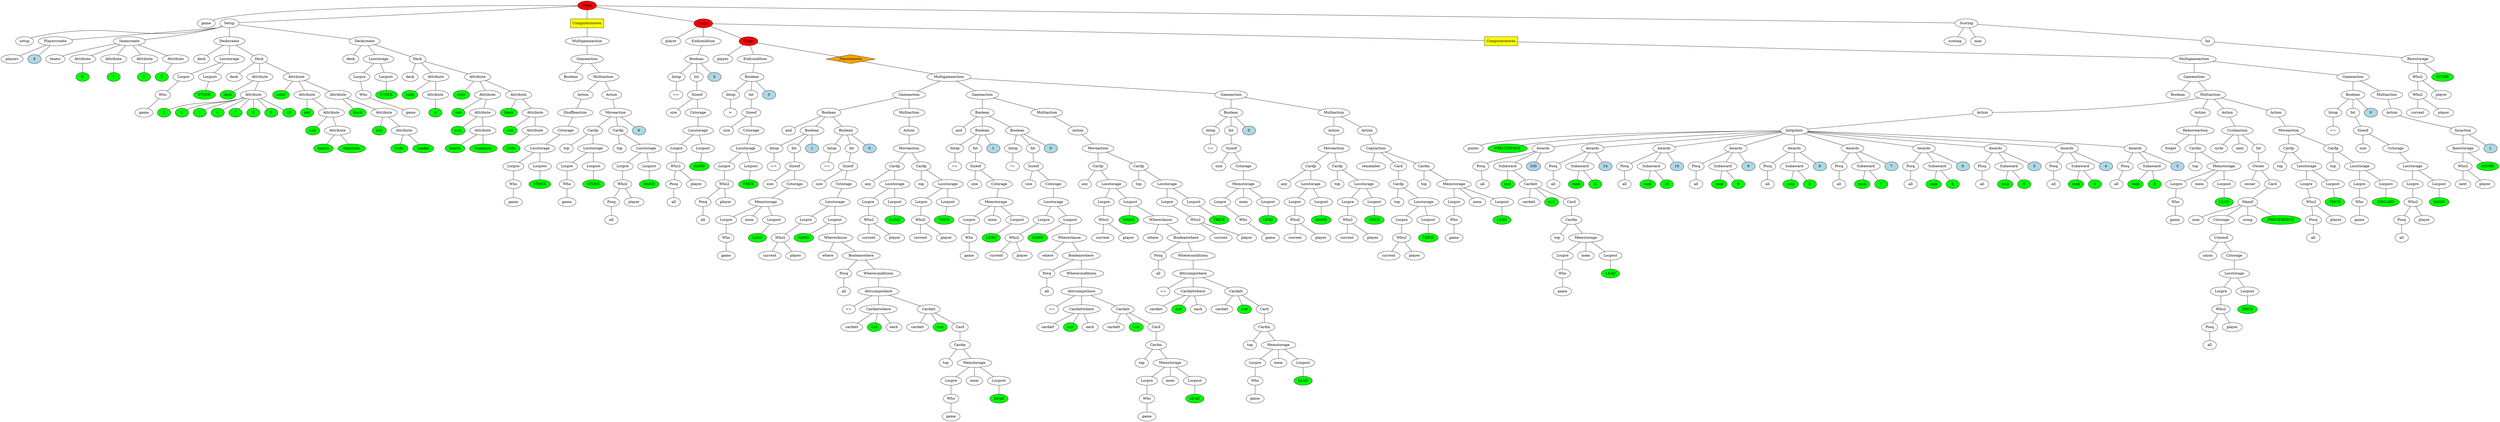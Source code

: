 graph tree{NODE0 [label="Stage" style=filled fillcolor="red"]
NODE0_1 [label="game"]
NODE0 -- NODE0_1
NODE0_2 [label="Setup" ]
NODE0_2_1 [label="setup"]
NODE0_2 -- NODE0_2_1
NODE0_2_2 [label="Playercreate" ]
NODE0_2_2_2 [label="players"]
NODE0_2_2 -- NODE0_2_2_2
NODE0_2_2_3 [label="4" style=filled fillcolor="lightblue"]
NODE0_2_2 -- NODE0_2_2_3
NODE0_2 -- NODE0_2_2
NODE0_2_4 [label="Teamcreate" ]
NODE0_2_4_1 [label="teams"]
NODE0_2_4 -- NODE0_2_4_1
NODE0_2_4_2 [label="Attribute" ]
NODE0_2_4_2_1 [fillcolor="green" style=filled label="0"]
NODE0_2_4_2 -- NODE0_2_4_2_1
NODE0_2_4 -- NODE0_2_4_2
NODE0_2_4_3 [label="Attribute" ]
NODE0_2_4_3_1 [fillcolor="green" style=filled label="1"]
NODE0_2_4_3 -- NODE0_2_4_3_1
NODE0_2_4 -- NODE0_2_4_3
NODE0_2_4_4 [label="Attribute" ]
NODE0_2_4_4_1 [fillcolor="green" style=filled label="2"]
NODE0_2_4_4 -- NODE0_2_4_4_1
NODE0_2_4 -- NODE0_2_4_4
NODE0_2_4_5 [label="Attribute" ]
NODE0_2_4_5_1 [fillcolor="green" style=filled label="3"]
NODE0_2_4_5 -- NODE0_2_4_5_1
NODE0_2_4 -- NODE0_2_4_5
NODE0_2 -- NODE0_2_4
NODE0_2_6 [label="Deckcreate" ]
NODE0_2_6_2 [label="deck"]
NODE0_2_6 -- NODE0_2_6_2
NODE0_2_6_3 [label="Locstorage" ]
NODE0_2_6_3_1 [label="Locpre" ]
NODE0_2_6_3_1_0 [label="Who" ]
NODE0_2_6_3_1_0_0 [label="game"]
NODE0_2_6_3_1_0 -- NODE0_2_6_3_1_0_0
NODE0_2_6_3_1 -- NODE0_2_6_3_1_0
NODE0_2_6_3 -- NODE0_2_6_3_1
NODE0_2_6_3_3 [label="Locpost" ]
NODE0_2_6_3_3_0 [fillcolor="green" style=filled label="STOCK"]
NODE0_2_6_3_3 -- NODE0_2_6_3_3_0
NODE0_2_6_3 -- NODE0_2_6_3_3
NODE0_2_6 -- NODE0_2_6_3
NODE0_2_6_4 [label="Deck" ]
NODE0_2_6_4_1 [label="deck"]
NODE0_2_6_4 -- NODE0_2_6_4_1
NODE0_2_6_4_2 [label="Attribute" ]
NODE0_2_6_4_2_1 [fillcolor="green" style=filled label="rank"]
NODE0_2_6_4_2 -- NODE0_2_6_4_2_1
NODE0_2_6_4_2_2 [label="Attribute" ]
NODE0_2_6_4_2_2_1 [fillcolor="green" style=filled label="3"]
NODE0_2_6_4_2_2 -- NODE0_2_6_4_2_2_1
NODE0_2_6_4_2_2_3 [fillcolor="green" style=filled label="4"]
NODE0_2_6_4_2_2 -- NODE0_2_6_4_2_2_3
NODE0_2_6_4_2_2_5 [fillcolor="green" style=filled label="5"]
NODE0_2_6_4_2_2 -- NODE0_2_6_4_2_2_5
NODE0_2_6_4_2_2_7 [fillcolor="green" style=filled label="6"]
NODE0_2_6_4_2_2 -- NODE0_2_6_4_2_2_7
NODE0_2_6_4_2_2_9 [fillcolor="green" style=filled label="7"]
NODE0_2_6_4_2_2 -- NODE0_2_6_4_2_2_9
NODE0_2_6_4_2_2_11 [fillcolor="green" style=filled label="8"]
NODE0_2_6_4_2_2 -- NODE0_2_6_4_2_2_11
NODE0_2_6_4_2_2_13 [fillcolor="green" style=filled label="9"]
NODE0_2_6_4_2_2 -- NODE0_2_6_4_2_2_13
NODE0_2_6_4_2_2_15 [fillcolor="green" style=filled label="10"]
NODE0_2_6_4_2_2 -- NODE0_2_6_4_2_2_15
NODE0_2_6_4_2 -- NODE0_2_6_4_2_2
NODE0_2_6_4 -- NODE0_2_6_4_2
NODE0_2_6_4_3 [label="Attribute" ]
NODE0_2_6_4_3_1 [fillcolor="green" style=filled label="color"]
NODE0_2_6_4_3 -- NODE0_2_6_4_3_1
NODE0_2_6_4_3_2 [label="Attribute" ]
NODE0_2_6_4_3_2_1 [fillcolor="green" style=filled label="red"]
NODE0_2_6_4_3_2 -- NODE0_2_6_4_3_2_1
NODE0_2_6_4_3_2_2 [label="Attribute" ]
NODE0_2_6_4_3_2_2_1 [fillcolor="green" style=filled label="suit"]
NODE0_2_6_4_3_2_2 -- NODE0_2_6_4_3_2_2_1
NODE0_2_6_4_3_2_2_2 [label="Attribute" ]
NODE0_2_6_4_3_2_2_2_1 [fillcolor="green" style=filled label="hearts"]
NODE0_2_6_4_3_2_2_2 -- NODE0_2_6_4_3_2_2_2_1
NODE0_2_6_4_3_2_2_2_3 [fillcolor="green" style=filled label="diamonds"]
NODE0_2_6_4_3_2_2_2 -- NODE0_2_6_4_3_2_2_2_3
NODE0_2_6_4_3_2_2 -- NODE0_2_6_4_3_2_2_2
NODE0_2_6_4_3_2 -- NODE0_2_6_4_3_2_2
NODE0_2_6_4_3 -- NODE0_2_6_4_3_2
NODE0_2_6_4_3_3 [label="Attribute" ]
NODE0_2_6_4_3_3_1 [fillcolor="green" style=filled label="black"]
NODE0_2_6_4_3_3 -- NODE0_2_6_4_3_3_1
NODE0_2_6_4_3_3_2 [label="Attribute" ]
NODE0_2_6_4_3_3_2_1 [fillcolor="green" style=filled label="suit"]
NODE0_2_6_4_3_3_2 -- NODE0_2_6_4_3_3_2_1
NODE0_2_6_4_3_3_2_2 [label="Attribute" ]
NODE0_2_6_4_3_3_2_2_1 [fillcolor="green" style=filled label="clubs"]
NODE0_2_6_4_3_3_2_2 -- NODE0_2_6_4_3_3_2_2_1
NODE0_2_6_4_3_3_2_2_3 [fillcolor="green" style=filled label="spades"]
NODE0_2_6_4_3_3_2_2 -- NODE0_2_6_4_3_3_2_2_3
NODE0_2_6_4_3_3_2 -- NODE0_2_6_4_3_3_2_2
NODE0_2_6_4_3_3 -- NODE0_2_6_4_3_3_2
NODE0_2_6_4_3 -- NODE0_2_6_4_3_3
NODE0_2_6_4 -- NODE0_2_6_4_3
NODE0_2_6 -- NODE0_2_6_4
NODE0_2 -- NODE0_2_6
NODE0_2_7 [label="Deckcreate" ]
NODE0_2_7_2 [label="deck"]
NODE0_2_7 -- NODE0_2_7_2
NODE0_2_7_3 [label="Locstorage" ]
NODE0_2_7_3_1 [label="Locpre" ]
NODE0_2_7_3_1_0 [label="Who" ]
NODE0_2_7_3_1_0_0 [label="game"]
NODE0_2_7_3_1_0 -- NODE0_2_7_3_1_0_0
NODE0_2_7_3_1 -- NODE0_2_7_3_1_0
NODE0_2_7_3 -- NODE0_2_7_3_1
NODE0_2_7_3_3 [label="Locpost" ]
NODE0_2_7_3_3_0 [fillcolor="green" style=filled label="STOCK"]
NODE0_2_7_3_3 -- NODE0_2_7_3_3_0
NODE0_2_7_3 -- NODE0_2_7_3_3
NODE0_2_7 -- NODE0_2_7_3
NODE0_2_7_4 [label="Deck" ]
NODE0_2_7_4_1 [label="deck"]
NODE0_2_7_4 -- NODE0_2_7_4_1
NODE0_2_7_4_2 [label="Attribute" ]
NODE0_2_7_4_2_1 [fillcolor="green" style=filled label="rank"]
NODE0_2_7_4_2 -- NODE0_2_7_4_2_1
NODE0_2_7_4_2_2 [label="Attribute" ]
NODE0_2_7_4_2_2_1 [fillcolor="green" style=filled label="A"]
NODE0_2_7_4_2_2 -- NODE0_2_7_4_2_2_1
NODE0_2_7_4_2 -- NODE0_2_7_4_2_2
NODE0_2_7_4 -- NODE0_2_7_4_2
NODE0_2_7_4_3 [label="Attribute" ]
NODE0_2_7_4_3_1 [fillcolor="green" style=filled label="color"]
NODE0_2_7_4_3 -- NODE0_2_7_4_3_1
NODE0_2_7_4_3_2 [label="Attribute" ]
NODE0_2_7_4_3_2_1 [fillcolor="green" style=filled label="red"]
NODE0_2_7_4_3_2 -- NODE0_2_7_4_3_2_1
NODE0_2_7_4_3_2_2 [label="Attribute" ]
NODE0_2_7_4_3_2_2_1 [fillcolor="green" style=filled label="suit"]
NODE0_2_7_4_3_2_2 -- NODE0_2_7_4_3_2_2_1
NODE0_2_7_4_3_2_2_2 [label="Attribute" ]
NODE0_2_7_4_3_2_2_2_1 [fillcolor="green" style=filled label="hearts"]
NODE0_2_7_4_3_2_2_2 -- NODE0_2_7_4_3_2_2_2_1
NODE0_2_7_4_3_2_2_2_3 [fillcolor="green" style=filled label="diamonds"]
NODE0_2_7_4_3_2_2_2 -- NODE0_2_7_4_3_2_2_2_3
NODE0_2_7_4_3_2_2 -- NODE0_2_7_4_3_2_2_2
NODE0_2_7_4_3_2 -- NODE0_2_7_4_3_2_2
NODE0_2_7_4_3 -- NODE0_2_7_4_3_2
NODE0_2_7_4_3_3 [label="Attribute" ]
NODE0_2_7_4_3_3_1 [fillcolor="green" style=filled label="black"]
NODE0_2_7_4_3_3 -- NODE0_2_7_4_3_3_1
NODE0_2_7_4_3_3_2 [label="Attribute" ]
NODE0_2_7_4_3_3_2_1 [fillcolor="green" style=filled label="suit"]
NODE0_2_7_4_3_3_2 -- NODE0_2_7_4_3_3_2_1
NODE0_2_7_4_3_3_2_2 [label="Attribute" ]
NODE0_2_7_4_3_3_2_2_1 [fillcolor="green" style=filled label="clubs"]
NODE0_2_7_4_3_3_2_2 -- NODE0_2_7_4_3_3_2_2_1
NODE0_2_7_4_3_3_2 -- NODE0_2_7_4_3_3_2_2
NODE0_2_7_4_3_3 -- NODE0_2_7_4_3_3_2
NODE0_2_7_4_3 -- NODE0_2_7_4_3_3
NODE0_2_7_4 -- NODE0_2_7_4_3
NODE0_2_7 -- NODE0_2_7_4
NODE0_2 -- NODE0_2_7
NODE0 -- NODE0_2
NODE0_3 [label="Computermoves"  style=filled shape=box fillcolor="yellow"]
NODE0_3_2 [label="Multigameaction" ]
NODE0_3_2_0 [label="Gameaction" ]
NODE0_3_2_0_1 [label="Boolean" ]
NODE0_3_2_0 -- NODE0_3_2_0_1
NODE0_3_2_0_2 [label="Multiaction" ]
NODE0_3_2_0_2_0 [label="Action" ]
NODE0_3_2_0_2_0_1 [label="Shuffleaction" ]
NODE0_3_2_0_2_0_1_1 [label="Cstorage" ]
NODE0_3_2_0_2_0_1_1_0 [label="Locstorage" ]
NODE0_3_2_0_2_0_1_1_0_1 [label="Locpre" ]
NODE0_3_2_0_2_0_1_1_0_1_0 [label="Who" ]
NODE0_3_2_0_2_0_1_1_0_1_0_0 [label="game"]
NODE0_3_2_0_2_0_1_1_0_1_0 -- NODE0_3_2_0_2_0_1_1_0_1_0_0
NODE0_3_2_0_2_0_1_1_0_1 -- NODE0_3_2_0_2_0_1_1_0_1_0
NODE0_3_2_0_2_0_1_1_0 -- NODE0_3_2_0_2_0_1_1_0_1
NODE0_3_2_0_2_0_1_1_0_3 [label="Locpost" ]
NODE0_3_2_0_2_0_1_1_0_3_0 [fillcolor="green" style=filled label="STOCK"]
NODE0_3_2_0_2_0_1_1_0_3 -- NODE0_3_2_0_2_0_1_1_0_3_0
NODE0_3_2_0_2_0_1_1_0 -- NODE0_3_2_0_2_0_1_1_0_3
NODE0_3_2_0_2_0_1_1 -- NODE0_3_2_0_2_0_1_1_0
NODE0_3_2_0_2_0_1 -- NODE0_3_2_0_2_0_1_1
NODE0_3_2_0_2_0 -- NODE0_3_2_0_2_0_1
NODE0_3_2_0_2 -- NODE0_3_2_0_2_0
NODE0_3_2_0_2_1 [label="Action" ]
NODE0_3_2_0_2_1_1 [label="Moveaction" ]
NODE0_3_2_0_2_1_1_1 [label="Cardp" ]
NODE0_3_2_0_2_1_1_1_1 [label="top"]
NODE0_3_2_0_2_1_1_1 -- NODE0_3_2_0_2_1_1_1_1
NODE0_3_2_0_2_1_1_1_2 [label="Locstorage" ]
NODE0_3_2_0_2_1_1_1_2_1 [label="Locpre" ]
NODE0_3_2_0_2_1_1_1_2_1_0 [label="Who" ]
NODE0_3_2_0_2_1_1_1_2_1_0_0 [label="game"]
NODE0_3_2_0_2_1_1_1_2_1_0 -- NODE0_3_2_0_2_1_1_1_2_1_0_0
NODE0_3_2_0_2_1_1_1_2_1 -- NODE0_3_2_0_2_1_1_1_2_1_0
NODE0_3_2_0_2_1_1_1_2 -- NODE0_3_2_0_2_1_1_1_2_1
NODE0_3_2_0_2_1_1_1_2_3 [label="Locpost" ]
NODE0_3_2_0_2_1_1_1_2_3_0 [fillcolor="green" style=filled label="STOCK"]
NODE0_3_2_0_2_1_1_1_2_3 -- NODE0_3_2_0_2_1_1_1_2_3_0
NODE0_3_2_0_2_1_1_1_2 -- NODE0_3_2_0_2_1_1_1_2_3
NODE0_3_2_0_2_1_1_1 -- NODE0_3_2_0_2_1_1_1_2
NODE0_3_2_0_2_1_1 -- NODE0_3_2_0_2_1_1_1
NODE0_3_2_0_2_1_1_2 [label="Cardp" ]
NODE0_3_2_0_2_1_1_2_1 [label="top"]
NODE0_3_2_0_2_1_1_2 -- NODE0_3_2_0_2_1_1_2_1
NODE0_3_2_0_2_1_1_2_2 [label="Locstorage" ]
NODE0_3_2_0_2_1_1_2_2_1 [label="Locpre" ]
NODE0_3_2_0_2_1_1_2_2_1_0 [label="Who2" ]
NODE0_3_2_0_2_1_1_2_2_1_0_1 [label="Posq" ]
NODE0_3_2_0_2_1_1_2_2_1_0_1_0 [label="all"]
NODE0_3_2_0_2_1_1_2_2_1_0_1 -- NODE0_3_2_0_2_1_1_2_2_1_0_1_0
NODE0_3_2_0_2_1_1_2_2_1_0 -- NODE0_3_2_0_2_1_1_2_2_1_0_1
NODE0_3_2_0_2_1_1_2_2_1_0_2 [label="player"]
NODE0_3_2_0_2_1_1_2_2_1_0 -- NODE0_3_2_0_2_1_1_2_2_1_0_2
NODE0_3_2_0_2_1_1_2_2_1 -- NODE0_3_2_0_2_1_1_2_2_1_0
NODE0_3_2_0_2_1_1_2_2 -- NODE0_3_2_0_2_1_1_2_2_1
NODE0_3_2_0_2_1_1_2_2_3 [label="Locpost" ]
NODE0_3_2_0_2_1_1_2_2_3_0 [fillcolor="green" style=filled label="HAND"]
NODE0_3_2_0_2_1_1_2_2_3 -- NODE0_3_2_0_2_1_1_2_2_3_0
NODE0_3_2_0_2_1_1_2_2 -- NODE0_3_2_0_2_1_1_2_2_3
NODE0_3_2_0_2_1_1_2 -- NODE0_3_2_0_2_1_1_2_2
NODE0_3_2_0_2_1_1 -- NODE0_3_2_0_2_1_1_2
NODE0_3_2_0_2_1_1_3 [label="6" style=filled fillcolor="lightblue"]
NODE0_3_2_0_2_1_1 -- NODE0_3_2_0_2_1_1_3
NODE0_3_2_0_2_1 -- NODE0_3_2_0_2_1_1
NODE0_3_2_0_2 -- NODE0_3_2_0_2_1
NODE0_3_2_0 -- NODE0_3_2_0_2
NODE0_3_2 -- NODE0_3_2_0
NODE0_3 -- NODE0_3_2
NODE0 -- NODE0_3
NODE0_4 [label="Stage"  style=filled fillcolor="red"]
NODE0_4_2 [label="player"]
NODE0_4 -- NODE0_4_2
NODE0_4_3 [label="Endcondition" ]
NODE0_4_3_2 [label="Boolean" ]
NODE0_4_3_2_1 [label="Intop" ]
NODE0_4_3_2_1_0 [label="=="]
NODE0_4_3_2_1 -- NODE0_4_3_2_1_0
NODE0_4_3_2 -- NODE0_4_3_2_1
NODE0_4_3_2_2 [label="Int" ]
NODE0_4_3_2_2_0 [label="Sizeof" ]
NODE0_4_3_2_2_0_1 [label="size"]
NODE0_4_3_2_2_0 -- NODE0_4_3_2_2_0_1
NODE0_4_3_2_2_0_2 [label="Cstorage" ]
NODE0_4_3_2_2_0_2_0 [label="Locstorage" ]
NODE0_4_3_2_2_0_2_0_1 [label="Locpre" ]
NODE0_4_3_2_2_0_2_0_1_0 [label="Who2" ]
NODE0_4_3_2_2_0_2_0_1_0_1 [label="Posq" ]
NODE0_4_3_2_2_0_2_0_1_0_1_0 [label="all"]
NODE0_4_3_2_2_0_2_0_1_0_1 -- NODE0_4_3_2_2_0_2_0_1_0_1_0
NODE0_4_3_2_2_0_2_0_1_0 -- NODE0_4_3_2_2_0_2_0_1_0_1
NODE0_4_3_2_2_0_2_0_1_0_2 [label="player"]
NODE0_4_3_2_2_0_2_0_1_0 -- NODE0_4_3_2_2_0_2_0_1_0_2
NODE0_4_3_2_2_0_2_0_1 -- NODE0_4_3_2_2_0_2_0_1_0
NODE0_4_3_2_2_0_2_0 -- NODE0_4_3_2_2_0_2_0_1
NODE0_4_3_2_2_0_2_0_3 [label="Locpost" ]
NODE0_4_3_2_2_0_2_0_3_0 [fillcolor="green" style=filled label="HAND"]
NODE0_4_3_2_2_0_2_0_3 -- NODE0_4_3_2_2_0_2_0_3_0
NODE0_4_3_2_2_0_2_0 -- NODE0_4_3_2_2_0_2_0_3
NODE0_4_3_2_2_0_2 -- NODE0_4_3_2_2_0_2_0
NODE0_4_3_2_2_0 -- NODE0_4_3_2_2_0_2
NODE0_4_3_2_2 -- NODE0_4_3_2_2_0
NODE0_4_3_2 -- NODE0_4_3_2_2
NODE0_4_3_2_3 [label="0" style=filled fillcolor="lightblue"]
NODE0_4_3_2 -- NODE0_4_3_2_3
NODE0_4_3 -- NODE0_4_3_2
NODE0_4 -- NODE0_4_3
NODE0_4_4 [label="Stage"  style=filled fillcolor="red"]
NODE0_4_4_2 [label="player"]
NODE0_4_4 -- NODE0_4_4_2
NODE0_4_4_3 [label="Endcondition" ]
NODE0_4_4_3_2 [label="Boolean" ]
NODE0_4_4_3_2_1 [label="Intop" ]
NODE0_4_4_3_2_1_0 [label=">"]
NODE0_4_4_3_2_1 -- NODE0_4_4_3_2_1_0
NODE0_4_4_3_2 -- NODE0_4_4_3_2_1
NODE0_4_4_3_2_2 [label="Int" ]
NODE0_4_4_3_2_2_0 [label="Sizeof" ]
NODE0_4_4_3_2_2_0_1 [label="size"]
NODE0_4_4_3_2_2_0 -- NODE0_4_4_3_2_2_0_1
NODE0_4_4_3_2_2_0_2 [label="Cstorage" ]
NODE0_4_4_3_2_2_0_2_0 [label="Locstorage" ]
NODE0_4_4_3_2_2_0_2_0_1 [label="Locpre" ]
NODE0_4_4_3_2_2_0_2_0_1_0 [label="Who2" ]
NODE0_4_4_3_2_2_0_2_0_1_0_1 [label="Posq" ]
NODE0_4_4_3_2_2_0_2_0_1_0_1_0 [label="all"]
NODE0_4_4_3_2_2_0_2_0_1_0_1 -- NODE0_4_4_3_2_2_0_2_0_1_0_1_0
NODE0_4_4_3_2_2_0_2_0_1_0 -- NODE0_4_4_3_2_2_0_2_0_1_0_1
NODE0_4_4_3_2_2_0_2_0_1_0_2 [label="player"]
NODE0_4_4_3_2_2_0_2_0_1_0 -- NODE0_4_4_3_2_2_0_2_0_1_0_2
NODE0_4_4_3_2_2_0_2_0_1 -- NODE0_4_4_3_2_2_0_2_0_1_0
NODE0_4_4_3_2_2_0_2_0 -- NODE0_4_4_3_2_2_0_2_0_1
NODE0_4_4_3_2_2_0_2_0_3 [label="Locpost" ]
NODE0_4_4_3_2_2_0_2_0_3_0 [fillcolor="green" style=filled label="TRICK"]
NODE0_4_4_3_2_2_0_2_0_3 -- NODE0_4_4_3_2_2_0_2_0_3_0
NODE0_4_4_3_2_2_0_2_0 -- NODE0_4_4_3_2_2_0_2_0_3
NODE0_4_4_3_2_2_0_2 -- NODE0_4_4_3_2_2_0_2_0
NODE0_4_4_3_2_2_0 -- NODE0_4_4_3_2_2_0_2
NODE0_4_4_3_2_2 -- NODE0_4_4_3_2_2_0
NODE0_4_4_3_2 -- NODE0_4_4_3_2_2
NODE0_4_4_3_2_3 [label="0" style=filled fillcolor="lightblue"]
NODE0_4_4_3_2 -- NODE0_4_4_3_2_3
NODE0_4_4_3 -- NODE0_4_4_3_2
NODE0_4_4 -- NODE0_4_4_3
NODE0_4_4_4 [label="Playermoves"  style=filled shape=diamond fillcolor="orange"]
NODE0_4_4_4_2 [label="Multigameaction" ]
NODE0_4_4_4_2_0 [label="Gameaction" ]
NODE0_4_4_4_2_0_1 [label="Boolean" ]
NODE0_4_4_4_2_0_1_1 [label="and"]
NODE0_4_4_4_2_0_1 -- NODE0_4_4_4_2_0_1_1
NODE0_4_4_4_2_0_1_2 [label="Boolean" ]
NODE0_4_4_4_2_0_1_2_1 [label="Intop" ]
NODE0_4_4_4_2_0_1_2_1_0 [label="=="]
NODE0_4_4_4_2_0_1_2_1 -- NODE0_4_4_4_2_0_1_2_1_0
NODE0_4_4_4_2_0_1_2 -- NODE0_4_4_4_2_0_1_2_1
NODE0_4_4_4_2_0_1_2_2 [label="Int" ]
NODE0_4_4_4_2_0_1_2_2_0 [label="Sizeof" ]
NODE0_4_4_4_2_0_1_2_2_0_1 [label="size"]
NODE0_4_4_4_2_0_1_2_2_0 -- NODE0_4_4_4_2_0_1_2_2_0_1
NODE0_4_4_4_2_0_1_2_2_0_2 [label="Cstorage" ]
NODE0_4_4_4_2_0_1_2_2_0_2_0 [label="Memstorage" ]
NODE0_4_4_4_2_0_1_2_2_0_2_0_1 [label="Locpre" ]
NODE0_4_4_4_2_0_1_2_2_0_2_0_1_0 [label="Who" ]
NODE0_4_4_4_2_0_1_2_2_0_2_0_1_0_0 [label="game"]
NODE0_4_4_4_2_0_1_2_2_0_2_0_1_0 -- NODE0_4_4_4_2_0_1_2_2_0_2_0_1_0_0
NODE0_4_4_4_2_0_1_2_2_0_2_0_1 -- NODE0_4_4_4_2_0_1_2_2_0_2_0_1_0
NODE0_4_4_4_2_0_1_2_2_0_2_0 -- NODE0_4_4_4_2_0_1_2_2_0_2_0_1
NODE0_4_4_4_2_0_1_2_2_0_2_0_2 [label="mem"]
NODE0_4_4_4_2_0_1_2_2_0_2_0 -- NODE0_4_4_4_2_0_1_2_2_0_2_0_2
NODE0_4_4_4_2_0_1_2_2_0_2_0_3 [label="Locpost" ]
NODE0_4_4_4_2_0_1_2_2_0_2_0_3_0 [fillcolor="green" style=filled label="LEAD"]
NODE0_4_4_4_2_0_1_2_2_0_2_0_3 -- NODE0_4_4_4_2_0_1_2_2_0_2_0_3_0
NODE0_4_4_4_2_0_1_2_2_0_2_0 -- NODE0_4_4_4_2_0_1_2_2_0_2_0_3
NODE0_4_4_4_2_0_1_2_2_0_2 -- NODE0_4_4_4_2_0_1_2_2_0_2_0
NODE0_4_4_4_2_0_1_2_2_0 -- NODE0_4_4_4_2_0_1_2_2_0_2
NODE0_4_4_4_2_0_1_2_2 -- NODE0_4_4_4_2_0_1_2_2_0
NODE0_4_4_4_2_0_1_2 -- NODE0_4_4_4_2_0_1_2_2
NODE0_4_4_4_2_0_1_2_3 [label="1" style=filled fillcolor="lightblue"]
NODE0_4_4_4_2_0_1_2 -- NODE0_4_4_4_2_0_1_2_3
NODE0_4_4_4_2_0_1 -- NODE0_4_4_4_2_0_1_2
NODE0_4_4_4_2_0_1_3 [label="Boolean" ]
NODE0_4_4_4_2_0_1_3_1 [label="Intop" ]
NODE0_4_4_4_2_0_1_3_1_0 [label="=="]
NODE0_4_4_4_2_0_1_3_1 -- NODE0_4_4_4_2_0_1_3_1_0
NODE0_4_4_4_2_0_1_3 -- NODE0_4_4_4_2_0_1_3_1
NODE0_4_4_4_2_0_1_3_2 [label="Int" ]
NODE0_4_4_4_2_0_1_3_2_0 [label="Sizeof" ]
NODE0_4_4_4_2_0_1_3_2_0_1 [label="size"]
NODE0_4_4_4_2_0_1_3_2_0 -- NODE0_4_4_4_2_0_1_3_2_0_1
NODE0_4_4_4_2_0_1_3_2_0_2 [label="Cstorage" ]
NODE0_4_4_4_2_0_1_3_2_0_2_0 [label="Locstorage" ]
NODE0_4_4_4_2_0_1_3_2_0_2_0_1 [label="Locpre" ]
NODE0_4_4_4_2_0_1_3_2_0_2_0_1_0 [label="Who2" ]
NODE0_4_4_4_2_0_1_3_2_0_2_0_1_0_1 [label="current"]
NODE0_4_4_4_2_0_1_3_2_0_2_0_1_0 -- NODE0_4_4_4_2_0_1_3_2_0_2_0_1_0_1
NODE0_4_4_4_2_0_1_3_2_0_2_0_1_0_2 [label="player"]
NODE0_4_4_4_2_0_1_3_2_0_2_0_1_0 -- NODE0_4_4_4_2_0_1_3_2_0_2_0_1_0_2
NODE0_4_4_4_2_0_1_3_2_0_2_0_1 -- NODE0_4_4_4_2_0_1_3_2_0_2_0_1_0
NODE0_4_4_4_2_0_1_3_2_0_2_0 -- NODE0_4_4_4_2_0_1_3_2_0_2_0_1
NODE0_4_4_4_2_0_1_3_2_0_2_0_3 [label="Locpost" ]
NODE0_4_4_4_2_0_1_3_2_0_2_0_3_0 [fillcolor="green" style=filled label="HAND"]
NODE0_4_4_4_2_0_1_3_2_0_2_0_3 -- NODE0_4_4_4_2_0_1_3_2_0_2_0_3_0
NODE0_4_4_4_2_0_1_3_2_0_2_0_3_1 [label="Whereclause" ]
NODE0_4_4_4_2_0_1_3_2_0_2_0_3_1_0 [label="where"]
NODE0_4_4_4_2_0_1_3_2_0_2_0_3_1 -- NODE0_4_4_4_2_0_1_3_2_0_2_0_3_1_0
NODE0_4_4_4_2_0_1_3_2_0_2_0_3_1_1 [label="Booleanwhere" ]
NODE0_4_4_4_2_0_1_3_2_0_2_0_3_1_1_1 [label="Posq" ]
NODE0_4_4_4_2_0_1_3_2_0_2_0_3_1_1_1_0 [label="all"]
NODE0_4_4_4_2_0_1_3_2_0_2_0_3_1_1_1 -- NODE0_4_4_4_2_0_1_3_2_0_2_0_3_1_1_1_0
NODE0_4_4_4_2_0_1_3_2_0_2_0_3_1_1 -- NODE0_4_4_4_2_0_1_3_2_0_2_0_3_1_1_1
NODE0_4_4_4_2_0_1_3_2_0_2_0_3_1_1_2 [label="Whereconditions" ]
NODE0_4_4_4_2_0_1_3_2_0_2_0_3_1_1_2_1 [label="Attrcompwhere" ]
NODE0_4_4_4_2_0_1_3_2_0_2_0_3_1_1_2_1_0 [label="=="]
NODE0_4_4_4_2_0_1_3_2_0_2_0_3_1_1_2_1 -- NODE0_4_4_4_2_0_1_3_2_0_2_0_3_1_1_2_1_0
NODE0_4_4_4_2_0_1_3_2_0_2_0_3_1_1_2_1_1 [label="Cardattwhere" ]
NODE0_4_4_4_2_0_1_3_2_0_2_0_3_1_1_2_1_1_1 [label="cardatt"]
NODE0_4_4_4_2_0_1_3_2_0_2_0_3_1_1_2_1_1 -- NODE0_4_4_4_2_0_1_3_2_0_2_0_3_1_1_2_1_1_1
NODE0_4_4_4_2_0_1_3_2_0_2_0_3_1_1_2_1_1_2 [fillcolor="green" style=filled label="suit"]
NODE0_4_4_4_2_0_1_3_2_0_2_0_3_1_1_2_1_1 -- NODE0_4_4_4_2_0_1_3_2_0_2_0_3_1_1_2_1_1_2
NODE0_4_4_4_2_0_1_3_2_0_2_0_3_1_1_2_1_1_3 [label="each"]
NODE0_4_4_4_2_0_1_3_2_0_2_0_3_1_1_2_1_1 -- NODE0_4_4_4_2_0_1_3_2_0_2_0_3_1_1_2_1_1_3
NODE0_4_4_4_2_0_1_3_2_0_2_0_3_1_1_2_1 -- NODE0_4_4_4_2_0_1_3_2_0_2_0_3_1_1_2_1_1
NODE0_4_4_4_2_0_1_3_2_0_2_0_3_1_1_2_1_2 [label="Cardatt" ]
NODE0_4_4_4_2_0_1_3_2_0_2_0_3_1_1_2_1_2_1 [label="cardatt"]
NODE0_4_4_4_2_0_1_3_2_0_2_0_3_1_1_2_1_2 -- NODE0_4_4_4_2_0_1_3_2_0_2_0_3_1_1_2_1_2_1
NODE0_4_4_4_2_0_1_3_2_0_2_0_3_1_1_2_1_2_2 [fillcolor="green" style=filled label="suit"]
NODE0_4_4_4_2_0_1_3_2_0_2_0_3_1_1_2_1_2 -- NODE0_4_4_4_2_0_1_3_2_0_2_0_3_1_1_2_1_2_2
NODE0_4_4_4_2_0_1_3_2_0_2_0_3_1_1_2_1_2_3 [label="Card" ]
NODE0_4_4_4_2_0_1_3_2_0_2_0_3_1_1_2_1_2_3_0 [label="Cardm" ]
NODE0_4_4_4_2_0_1_3_2_0_2_0_3_1_1_2_1_2_3_0_1 [label="top"]
NODE0_4_4_4_2_0_1_3_2_0_2_0_3_1_1_2_1_2_3_0 -- NODE0_4_4_4_2_0_1_3_2_0_2_0_3_1_1_2_1_2_3_0_1
NODE0_4_4_4_2_0_1_3_2_0_2_0_3_1_1_2_1_2_3_0_2 [label="Memstorage" ]
NODE0_4_4_4_2_0_1_3_2_0_2_0_3_1_1_2_1_2_3_0_2_1 [label="Locpre" ]
NODE0_4_4_4_2_0_1_3_2_0_2_0_3_1_1_2_1_2_3_0_2_1_0 [label="Who" ]
NODE0_4_4_4_2_0_1_3_2_0_2_0_3_1_1_2_1_2_3_0_2_1_0_0 [label="game"]
NODE0_4_4_4_2_0_1_3_2_0_2_0_3_1_1_2_1_2_3_0_2_1_0 -- NODE0_4_4_4_2_0_1_3_2_0_2_0_3_1_1_2_1_2_3_0_2_1_0_0
NODE0_4_4_4_2_0_1_3_2_0_2_0_3_1_1_2_1_2_3_0_2_1 -- NODE0_4_4_4_2_0_1_3_2_0_2_0_3_1_1_2_1_2_3_0_2_1_0
NODE0_4_4_4_2_0_1_3_2_0_2_0_3_1_1_2_1_2_3_0_2 -- NODE0_4_4_4_2_0_1_3_2_0_2_0_3_1_1_2_1_2_3_0_2_1
NODE0_4_4_4_2_0_1_3_2_0_2_0_3_1_1_2_1_2_3_0_2_2 [label="mem"]
NODE0_4_4_4_2_0_1_3_2_0_2_0_3_1_1_2_1_2_3_0_2 -- NODE0_4_4_4_2_0_1_3_2_0_2_0_3_1_1_2_1_2_3_0_2_2
NODE0_4_4_4_2_0_1_3_2_0_2_0_3_1_1_2_1_2_3_0_2_3 [label="Locpost" ]
NODE0_4_4_4_2_0_1_3_2_0_2_0_3_1_1_2_1_2_3_0_2_3_0 [fillcolor="green" style=filled label="LEAD"]
NODE0_4_4_4_2_0_1_3_2_0_2_0_3_1_1_2_1_2_3_0_2_3 -- NODE0_4_4_4_2_0_1_3_2_0_2_0_3_1_1_2_1_2_3_0_2_3_0
NODE0_4_4_4_2_0_1_3_2_0_2_0_3_1_1_2_1_2_3_0_2 -- NODE0_4_4_4_2_0_1_3_2_0_2_0_3_1_1_2_1_2_3_0_2_3
NODE0_4_4_4_2_0_1_3_2_0_2_0_3_1_1_2_1_2_3_0 -- NODE0_4_4_4_2_0_1_3_2_0_2_0_3_1_1_2_1_2_3_0_2
NODE0_4_4_4_2_0_1_3_2_0_2_0_3_1_1_2_1_2_3 -- NODE0_4_4_4_2_0_1_3_2_0_2_0_3_1_1_2_1_2_3_0
NODE0_4_4_4_2_0_1_3_2_0_2_0_3_1_1_2_1_2 -- NODE0_4_4_4_2_0_1_3_2_0_2_0_3_1_1_2_1_2_3
NODE0_4_4_4_2_0_1_3_2_0_2_0_3_1_1_2_1 -- NODE0_4_4_4_2_0_1_3_2_0_2_0_3_1_1_2_1_2
NODE0_4_4_4_2_0_1_3_2_0_2_0_3_1_1_2 -- NODE0_4_4_4_2_0_1_3_2_0_2_0_3_1_1_2_1
NODE0_4_4_4_2_0_1_3_2_0_2_0_3_1_1 -- NODE0_4_4_4_2_0_1_3_2_0_2_0_3_1_1_2
NODE0_4_4_4_2_0_1_3_2_0_2_0_3_1 -- NODE0_4_4_4_2_0_1_3_2_0_2_0_3_1_1
NODE0_4_4_4_2_0_1_3_2_0_2_0_3 -- NODE0_4_4_4_2_0_1_3_2_0_2_0_3_1
NODE0_4_4_4_2_0_1_3_2_0_2_0 -- NODE0_4_4_4_2_0_1_3_2_0_2_0_3
NODE0_4_4_4_2_0_1_3_2_0_2 -- NODE0_4_4_4_2_0_1_3_2_0_2_0
NODE0_4_4_4_2_0_1_3_2_0 -- NODE0_4_4_4_2_0_1_3_2_0_2
NODE0_4_4_4_2_0_1_3_2 -- NODE0_4_4_4_2_0_1_3_2_0
NODE0_4_4_4_2_0_1_3 -- NODE0_4_4_4_2_0_1_3_2
NODE0_4_4_4_2_0_1_3_3 [label="0" style=filled fillcolor="lightblue"]
NODE0_4_4_4_2_0_1_3 -- NODE0_4_4_4_2_0_1_3_3
NODE0_4_4_4_2_0_1 -- NODE0_4_4_4_2_0_1_3
NODE0_4_4_4_2_0 -- NODE0_4_4_4_2_0_1
NODE0_4_4_4_2_0_2 [label="Multiaction" ]
NODE0_4_4_4_2_0_2_0 [label="Action" ]
NODE0_4_4_4_2_0_2_0_1 [label="Moveaction" ]
NODE0_4_4_4_2_0_2_0_1_1 [label="Cardp" ]
NODE0_4_4_4_2_0_2_0_1_1_1 [label="any"]
NODE0_4_4_4_2_0_2_0_1_1 -- NODE0_4_4_4_2_0_2_0_1_1_1
NODE0_4_4_4_2_0_2_0_1_1_2 [label="Locstorage" ]
NODE0_4_4_4_2_0_2_0_1_1_2_1 [label="Locpre" ]
NODE0_4_4_4_2_0_2_0_1_1_2_1_0 [label="Who2" ]
NODE0_4_4_4_2_0_2_0_1_1_2_1_0_1 [label="current"]
NODE0_4_4_4_2_0_2_0_1_1_2_1_0 -- NODE0_4_4_4_2_0_2_0_1_1_2_1_0_1
NODE0_4_4_4_2_0_2_0_1_1_2_1_0_2 [label="player"]
NODE0_4_4_4_2_0_2_0_1_1_2_1_0 -- NODE0_4_4_4_2_0_2_0_1_1_2_1_0_2
NODE0_4_4_4_2_0_2_0_1_1_2_1 -- NODE0_4_4_4_2_0_2_0_1_1_2_1_0
NODE0_4_4_4_2_0_2_0_1_1_2 -- NODE0_4_4_4_2_0_2_0_1_1_2_1
NODE0_4_4_4_2_0_2_0_1_1_2_3 [label="Locpost" ]
NODE0_4_4_4_2_0_2_0_1_1_2_3_0 [fillcolor="green" style=filled label="HAND"]
NODE0_4_4_4_2_0_2_0_1_1_2_3 -- NODE0_4_4_4_2_0_2_0_1_1_2_3_0
NODE0_4_4_4_2_0_2_0_1_1_2 -- NODE0_4_4_4_2_0_2_0_1_1_2_3
NODE0_4_4_4_2_0_2_0_1_1 -- NODE0_4_4_4_2_0_2_0_1_1_2
NODE0_4_4_4_2_0_2_0_1 -- NODE0_4_4_4_2_0_2_0_1_1
NODE0_4_4_4_2_0_2_0_1_2 [label="Cardp" ]
NODE0_4_4_4_2_0_2_0_1_2_1 [label="top"]
NODE0_4_4_4_2_0_2_0_1_2 -- NODE0_4_4_4_2_0_2_0_1_2_1
NODE0_4_4_4_2_0_2_0_1_2_2 [label="Locstorage" ]
NODE0_4_4_4_2_0_2_0_1_2_2_1 [label="Locpre" ]
NODE0_4_4_4_2_0_2_0_1_2_2_1_0 [label="Who2" ]
NODE0_4_4_4_2_0_2_0_1_2_2_1_0_1 [label="current"]
NODE0_4_4_4_2_0_2_0_1_2_2_1_0 -- NODE0_4_4_4_2_0_2_0_1_2_2_1_0_1
NODE0_4_4_4_2_0_2_0_1_2_2_1_0_2 [label="player"]
NODE0_4_4_4_2_0_2_0_1_2_2_1_0 -- NODE0_4_4_4_2_0_2_0_1_2_2_1_0_2
NODE0_4_4_4_2_0_2_0_1_2_2_1 -- NODE0_4_4_4_2_0_2_0_1_2_2_1_0
NODE0_4_4_4_2_0_2_0_1_2_2 -- NODE0_4_4_4_2_0_2_0_1_2_2_1
NODE0_4_4_4_2_0_2_0_1_2_2_3 [label="Locpost" ]
NODE0_4_4_4_2_0_2_0_1_2_2_3_0 [fillcolor="green" style=filled label="TRICK"]
NODE0_4_4_4_2_0_2_0_1_2_2_3 -- NODE0_4_4_4_2_0_2_0_1_2_2_3_0
NODE0_4_4_4_2_0_2_0_1_2_2 -- NODE0_4_4_4_2_0_2_0_1_2_2_3
NODE0_4_4_4_2_0_2_0_1_2 -- NODE0_4_4_4_2_0_2_0_1_2_2
NODE0_4_4_4_2_0_2_0_1 -- NODE0_4_4_4_2_0_2_0_1_2
NODE0_4_4_4_2_0_2_0 -- NODE0_4_4_4_2_0_2_0_1
NODE0_4_4_4_2_0_2 -- NODE0_4_4_4_2_0_2_0
NODE0_4_4_4_2_0 -- NODE0_4_4_4_2_0_2
NODE0_4_4_4_2 -- NODE0_4_4_4_2_0
NODE0_4_4_4_2_1 [label="Gameaction" ]
NODE0_4_4_4_2_1_1 [label="Boolean" ]
NODE0_4_4_4_2_1_1_1 [label="and"]
NODE0_4_4_4_2_1_1 -- NODE0_4_4_4_2_1_1_1
NODE0_4_4_4_2_1_1_2 [label="Boolean" ]
NODE0_4_4_4_2_1_1_2_1 [label="Intop" ]
NODE0_4_4_4_2_1_1_2_1_0 [label="=="]
NODE0_4_4_4_2_1_1_2_1 -- NODE0_4_4_4_2_1_1_2_1_0
NODE0_4_4_4_2_1_1_2 -- NODE0_4_4_4_2_1_1_2_1
NODE0_4_4_4_2_1_1_2_2 [label="Int" ]
NODE0_4_4_4_2_1_1_2_2_0 [label="Sizeof" ]
NODE0_4_4_4_2_1_1_2_2_0_1 [label="size"]
NODE0_4_4_4_2_1_1_2_2_0 -- NODE0_4_4_4_2_1_1_2_2_0_1
NODE0_4_4_4_2_1_1_2_2_0_2 [label="Cstorage" ]
NODE0_4_4_4_2_1_1_2_2_0_2_0 [label="Memstorage" ]
NODE0_4_4_4_2_1_1_2_2_0_2_0_1 [label="Locpre" ]
NODE0_4_4_4_2_1_1_2_2_0_2_0_1_0 [label="Who" ]
NODE0_4_4_4_2_1_1_2_2_0_2_0_1_0_0 [label="game"]
NODE0_4_4_4_2_1_1_2_2_0_2_0_1_0 -- NODE0_4_4_4_2_1_1_2_2_0_2_0_1_0_0
NODE0_4_4_4_2_1_1_2_2_0_2_0_1 -- NODE0_4_4_4_2_1_1_2_2_0_2_0_1_0
NODE0_4_4_4_2_1_1_2_2_0_2_0 -- NODE0_4_4_4_2_1_1_2_2_0_2_0_1
NODE0_4_4_4_2_1_1_2_2_0_2_0_2 [label="mem"]
NODE0_4_4_4_2_1_1_2_2_0_2_0 -- NODE0_4_4_4_2_1_1_2_2_0_2_0_2
NODE0_4_4_4_2_1_1_2_2_0_2_0_3 [label="Locpost" ]
NODE0_4_4_4_2_1_1_2_2_0_2_0_3_0 [fillcolor="green" style=filled label="LEAD"]
NODE0_4_4_4_2_1_1_2_2_0_2_0_3 -- NODE0_4_4_4_2_1_1_2_2_0_2_0_3_0
NODE0_4_4_4_2_1_1_2_2_0_2_0 -- NODE0_4_4_4_2_1_1_2_2_0_2_0_3
NODE0_4_4_4_2_1_1_2_2_0_2 -- NODE0_4_4_4_2_1_1_2_2_0_2_0
NODE0_4_4_4_2_1_1_2_2_0 -- NODE0_4_4_4_2_1_1_2_2_0_2
NODE0_4_4_4_2_1_1_2_2 -- NODE0_4_4_4_2_1_1_2_2_0
NODE0_4_4_4_2_1_1_2 -- NODE0_4_4_4_2_1_1_2_2
NODE0_4_4_4_2_1_1_2_3 [label="1" style=filled fillcolor="lightblue"]
NODE0_4_4_4_2_1_1_2 -- NODE0_4_4_4_2_1_1_2_3
NODE0_4_4_4_2_1_1 -- NODE0_4_4_4_2_1_1_2
NODE0_4_4_4_2_1_1_3 [label="Boolean" ]
NODE0_4_4_4_2_1_1_3_1 [label="Intop" ]
NODE0_4_4_4_2_1_1_3_1_0 [label="!="]
NODE0_4_4_4_2_1_1_3_1 -- NODE0_4_4_4_2_1_1_3_1_0
NODE0_4_4_4_2_1_1_3 -- NODE0_4_4_4_2_1_1_3_1
NODE0_4_4_4_2_1_1_3_2 [label="Int" ]
NODE0_4_4_4_2_1_1_3_2_0 [label="Sizeof" ]
NODE0_4_4_4_2_1_1_3_2_0_1 [label="size"]
NODE0_4_4_4_2_1_1_3_2_0 -- NODE0_4_4_4_2_1_1_3_2_0_1
NODE0_4_4_4_2_1_1_3_2_0_2 [label="Cstorage" ]
NODE0_4_4_4_2_1_1_3_2_0_2_0 [label="Locstorage" ]
NODE0_4_4_4_2_1_1_3_2_0_2_0_1 [label="Locpre" ]
NODE0_4_4_4_2_1_1_3_2_0_2_0_1_0 [label="Who2" ]
NODE0_4_4_4_2_1_1_3_2_0_2_0_1_0_1 [label="current"]
NODE0_4_4_4_2_1_1_3_2_0_2_0_1_0 -- NODE0_4_4_4_2_1_1_3_2_0_2_0_1_0_1
NODE0_4_4_4_2_1_1_3_2_0_2_0_1_0_2 [label="player"]
NODE0_4_4_4_2_1_1_3_2_0_2_0_1_0 -- NODE0_4_4_4_2_1_1_3_2_0_2_0_1_0_2
NODE0_4_4_4_2_1_1_3_2_0_2_0_1 -- NODE0_4_4_4_2_1_1_3_2_0_2_0_1_0
NODE0_4_4_4_2_1_1_3_2_0_2_0 -- NODE0_4_4_4_2_1_1_3_2_0_2_0_1
NODE0_4_4_4_2_1_1_3_2_0_2_0_3 [label="Locpost" ]
NODE0_4_4_4_2_1_1_3_2_0_2_0_3_0 [fillcolor="green" style=filled label="HAND"]
NODE0_4_4_4_2_1_1_3_2_0_2_0_3 -- NODE0_4_4_4_2_1_1_3_2_0_2_0_3_0
NODE0_4_4_4_2_1_1_3_2_0_2_0_3_1 [label="Whereclause" ]
NODE0_4_4_4_2_1_1_3_2_0_2_0_3_1_0 [label="where"]
NODE0_4_4_4_2_1_1_3_2_0_2_0_3_1 -- NODE0_4_4_4_2_1_1_3_2_0_2_0_3_1_0
NODE0_4_4_4_2_1_1_3_2_0_2_0_3_1_1 [label="Booleanwhere" ]
NODE0_4_4_4_2_1_1_3_2_0_2_0_3_1_1_1 [label="Posq" ]
NODE0_4_4_4_2_1_1_3_2_0_2_0_3_1_1_1_0 [label="all"]
NODE0_4_4_4_2_1_1_3_2_0_2_0_3_1_1_1 -- NODE0_4_4_4_2_1_1_3_2_0_2_0_3_1_1_1_0
NODE0_4_4_4_2_1_1_3_2_0_2_0_3_1_1 -- NODE0_4_4_4_2_1_1_3_2_0_2_0_3_1_1_1
NODE0_4_4_4_2_1_1_3_2_0_2_0_3_1_1_2 [label="Whereconditions" ]
NODE0_4_4_4_2_1_1_3_2_0_2_0_3_1_1_2_1 [label="Attrcompwhere" ]
NODE0_4_4_4_2_1_1_3_2_0_2_0_3_1_1_2_1_0 [label="=="]
NODE0_4_4_4_2_1_1_3_2_0_2_0_3_1_1_2_1 -- NODE0_4_4_4_2_1_1_3_2_0_2_0_3_1_1_2_1_0
NODE0_4_4_4_2_1_1_3_2_0_2_0_3_1_1_2_1_1 [label="Cardattwhere" ]
NODE0_4_4_4_2_1_1_3_2_0_2_0_3_1_1_2_1_1_1 [label="cardatt"]
NODE0_4_4_4_2_1_1_3_2_0_2_0_3_1_1_2_1_1 -- NODE0_4_4_4_2_1_1_3_2_0_2_0_3_1_1_2_1_1_1
NODE0_4_4_4_2_1_1_3_2_0_2_0_3_1_1_2_1_1_2 [fillcolor="green" style=filled label="suit"]
NODE0_4_4_4_2_1_1_3_2_0_2_0_3_1_1_2_1_1 -- NODE0_4_4_4_2_1_1_3_2_0_2_0_3_1_1_2_1_1_2
NODE0_4_4_4_2_1_1_3_2_0_2_0_3_1_1_2_1_1_3 [label="each"]
NODE0_4_4_4_2_1_1_3_2_0_2_0_3_1_1_2_1_1 -- NODE0_4_4_4_2_1_1_3_2_0_2_0_3_1_1_2_1_1_3
NODE0_4_4_4_2_1_1_3_2_0_2_0_3_1_1_2_1 -- NODE0_4_4_4_2_1_1_3_2_0_2_0_3_1_1_2_1_1
NODE0_4_4_4_2_1_1_3_2_0_2_0_3_1_1_2_1_2 [label="Cardatt" ]
NODE0_4_4_4_2_1_1_3_2_0_2_0_3_1_1_2_1_2_1 [label="cardatt"]
NODE0_4_4_4_2_1_1_3_2_0_2_0_3_1_1_2_1_2 -- NODE0_4_4_4_2_1_1_3_2_0_2_0_3_1_1_2_1_2_1
NODE0_4_4_4_2_1_1_3_2_0_2_0_3_1_1_2_1_2_2 [fillcolor="green" style=filled label="suit"]
NODE0_4_4_4_2_1_1_3_2_0_2_0_3_1_1_2_1_2 -- NODE0_4_4_4_2_1_1_3_2_0_2_0_3_1_1_2_1_2_2
NODE0_4_4_4_2_1_1_3_2_0_2_0_3_1_1_2_1_2_3 [label="Card" ]
NODE0_4_4_4_2_1_1_3_2_0_2_0_3_1_1_2_1_2_3_0 [label="Cardm" ]
NODE0_4_4_4_2_1_1_3_2_0_2_0_3_1_1_2_1_2_3_0_1 [label="top"]
NODE0_4_4_4_2_1_1_3_2_0_2_0_3_1_1_2_1_2_3_0 -- NODE0_4_4_4_2_1_1_3_2_0_2_0_3_1_1_2_1_2_3_0_1
NODE0_4_4_4_2_1_1_3_2_0_2_0_3_1_1_2_1_2_3_0_2 [label="Memstorage" ]
NODE0_4_4_4_2_1_1_3_2_0_2_0_3_1_1_2_1_2_3_0_2_1 [label="Locpre" ]
NODE0_4_4_4_2_1_1_3_2_0_2_0_3_1_1_2_1_2_3_0_2_1_0 [label="Who" ]
NODE0_4_4_4_2_1_1_3_2_0_2_0_3_1_1_2_1_2_3_0_2_1_0_0 [label="game"]
NODE0_4_4_4_2_1_1_3_2_0_2_0_3_1_1_2_1_2_3_0_2_1_0 -- NODE0_4_4_4_2_1_1_3_2_0_2_0_3_1_1_2_1_2_3_0_2_1_0_0
NODE0_4_4_4_2_1_1_3_2_0_2_0_3_1_1_2_1_2_3_0_2_1 -- NODE0_4_4_4_2_1_1_3_2_0_2_0_3_1_1_2_1_2_3_0_2_1_0
NODE0_4_4_4_2_1_1_3_2_0_2_0_3_1_1_2_1_2_3_0_2 -- NODE0_4_4_4_2_1_1_3_2_0_2_0_3_1_1_2_1_2_3_0_2_1
NODE0_4_4_4_2_1_1_3_2_0_2_0_3_1_1_2_1_2_3_0_2_2 [label="mem"]
NODE0_4_4_4_2_1_1_3_2_0_2_0_3_1_1_2_1_2_3_0_2 -- NODE0_4_4_4_2_1_1_3_2_0_2_0_3_1_1_2_1_2_3_0_2_2
NODE0_4_4_4_2_1_1_3_2_0_2_0_3_1_1_2_1_2_3_0_2_3 [label="Locpost" ]
NODE0_4_4_4_2_1_1_3_2_0_2_0_3_1_1_2_1_2_3_0_2_3_0 [fillcolor="green" style=filled label="LEAD"]
NODE0_4_4_4_2_1_1_3_2_0_2_0_3_1_1_2_1_2_3_0_2_3 -- NODE0_4_4_4_2_1_1_3_2_0_2_0_3_1_1_2_1_2_3_0_2_3_0
NODE0_4_4_4_2_1_1_3_2_0_2_0_3_1_1_2_1_2_3_0_2 -- NODE0_4_4_4_2_1_1_3_2_0_2_0_3_1_1_2_1_2_3_0_2_3
NODE0_4_4_4_2_1_1_3_2_0_2_0_3_1_1_2_1_2_3_0 -- NODE0_4_4_4_2_1_1_3_2_0_2_0_3_1_1_2_1_2_3_0_2
NODE0_4_4_4_2_1_1_3_2_0_2_0_3_1_1_2_1_2_3 -- NODE0_4_4_4_2_1_1_3_2_0_2_0_3_1_1_2_1_2_3_0
NODE0_4_4_4_2_1_1_3_2_0_2_0_3_1_1_2_1_2 -- NODE0_4_4_4_2_1_1_3_2_0_2_0_3_1_1_2_1_2_3
NODE0_4_4_4_2_1_1_3_2_0_2_0_3_1_1_2_1 -- NODE0_4_4_4_2_1_1_3_2_0_2_0_3_1_1_2_1_2
NODE0_4_4_4_2_1_1_3_2_0_2_0_3_1_1_2 -- NODE0_4_4_4_2_1_1_3_2_0_2_0_3_1_1_2_1
NODE0_4_4_4_2_1_1_3_2_0_2_0_3_1_1 -- NODE0_4_4_4_2_1_1_3_2_0_2_0_3_1_1_2
NODE0_4_4_4_2_1_1_3_2_0_2_0_3_1 -- NODE0_4_4_4_2_1_1_3_2_0_2_0_3_1_1
NODE0_4_4_4_2_1_1_3_2_0_2_0_3 -- NODE0_4_4_4_2_1_1_3_2_0_2_0_3_1
NODE0_4_4_4_2_1_1_3_2_0_2_0 -- NODE0_4_4_4_2_1_1_3_2_0_2_0_3
NODE0_4_4_4_2_1_1_3_2_0_2 -- NODE0_4_4_4_2_1_1_3_2_0_2_0
NODE0_4_4_4_2_1_1_3_2_0 -- NODE0_4_4_4_2_1_1_3_2_0_2
NODE0_4_4_4_2_1_1_3_2 -- NODE0_4_4_4_2_1_1_3_2_0
NODE0_4_4_4_2_1_1_3 -- NODE0_4_4_4_2_1_1_3_2
NODE0_4_4_4_2_1_1_3_3 [label="0" style=filled fillcolor="lightblue"]
NODE0_4_4_4_2_1_1_3 -- NODE0_4_4_4_2_1_1_3_3
NODE0_4_4_4_2_1_1 -- NODE0_4_4_4_2_1_1_3
NODE0_4_4_4_2_1 -- NODE0_4_4_4_2_1_1
NODE0_4_4_4_2_1_2 [label="Multiaction" ]
NODE0_4_4_4_2_1_2_0 [label="Action" ]
NODE0_4_4_4_2_1_2_0_1 [label="Moveaction" ]
NODE0_4_4_4_2_1_2_0_1_1 [label="Cardp" ]
NODE0_4_4_4_2_1_2_0_1_1_1 [label="any"]
NODE0_4_4_4_2_1_2_0_1_1 -- NODE0_4_4_4_2_1_2_0_1_1_1
NODE0_4_4_4_2_1_2_0_1_1_2 [label="Locstorage" ]
NODE0_4_4_4_2_1_2_0_1_1_2_1 [label="Locpre" ]
NODE0_4_4_4_2_1_2_0_1_1_2_1_0 [label="Who2" ]
NODE0_4_4_4_2_1_2_0_1_1_2_1_0_1 [label="current"]
NODE0_4_4_4_2_1_2_0_1_1_2_1_0 -- NODE0_4_4_4_2_1_2_0_1_1_2_1_0_1
NODE0_4_4_4_2_1_2_0_1_1_2_1_0_2 [label="player"]
NODE0_4_4_4_2_1_2_0_1_1_2_1_0 -- NODE0_4_4_4_2_1_2_0_1_1_2_1_0_2
NODE0_4_4_4_2_1_2_0_1_1_2_1 -- NODE0_4_4_4_2_1_2_0_1_1_2_1_0
NODE0_4_4_4_2_1_2_0_1_1_2 -- NODE0_4_4_4_2_1_2_0_1_1_2_1
NODE0_4_4_4_2_1_2_0_1_1_2_3 [label="Locpost" ]
NODE0_4_4_4_2_1_2_0_1_1_2_3_0 [fillcolor="green" style=filled label="HAND"]
NODE0_4_4_4_2_1_2_0_1_1_2_3 -- NODE0_4_4_4_2_1_2_0_1_1_2_3_0
NODE0_4_4_4_2_1_2_0_1_1_2_3_1 [label="Whereclause" ]
NODE0_4_4_4_2_1_2_0_1_1_2_3_1_0 [label="where"]
NODE0_4_4_4_2_1_2_0_1_1_2_3_1 -- NODE0_4_4_4_2_1_2_0_1_1_2_3_1_0
NODE0_4_4_4_2_1_2_0_1_1_2_3_1_1 [label="Booleanwhere" ]
NODE0_4_4_4_2_1_2_0_1_1_2_3_1_1_1 [label="Posq" ]
NODE0_4_4_4_2_1_2_0_1_1_2_3_1_1_1_0 [label="all"]
NODE0_4_4_4_2_1_2_0_1_1_2_3_1_1_1 -- NODE0_4_4_4_2_1_2_0_1_1_2_3_1_1_1_0
NODE0_4_4_4_2_1_2_0_1_1_2_3_1_1 -- NODE0_4_4_4_2_1_2_0_1_1_2_3_1_1_1
NODE0_4_4_4_2_1_2_0_1_1_2_3_1_1_2 [label="Whereconditions" ]
NODE0_4_4_4_2_1_2_0_1_1_2_3_1_1_2_1 [label="Attrcompwhere" ]
NODE0_4_4_4_2_1_2_0_1_1_2_3_1_1_2_1_0 [label="=="]
NODE0_4_4_4_2_1_2_0_1_1_2_3_1_1_2_1 -- NODE0_4_4_4_2_1_2_0_1_1_2_3_1_1_2_1_0
NODE0_4_4_4_2_1_2_0_1_1_2_3_1_1_2_1_1 [label="Cardattwhere" ]
NODE0_4_4_4_2_1_2_0_1_1_2_3_1_1_2_1_1_1 [label="cardatt"]
NODE0_4_4_4_2_1_2_0_1_1_2_3_1_1_2_1_1 -- NODE0_4_4_4_2_1_2_0_1_1_2_3_1_1_2_1_1_1
NODE0_4_4_4_2_1_2_0_1_1_2_3_1_1_2_1_1_2 [fillcolor="green" style=filled label="suit"]
NODE0_4_4_4_2_1_2_0_1_1_2_3_1_1_2_1_1 -- NODE0_4_4_4_2_1_2_0_1_1_2_3_1_1_2_1_1_2
NODE0_4_4_4_2_1_2_0_1_1_2_3_1_1_2_1_1_3 [label="each"]
NODE0_4_4_4_2_1_2_0_1_1_2_3_1_1_2_1_1 -- NODE0_4_4_4_2_1_2_0_1_1_2_3_1_1_2_1_1_3
NODE0_4_4_4_2_1_2_0_1_1_2_3_1_1_2_1 -- NODE0_4_4_4_2_1_2_0_1_1_2_3_1_1_2_1_1
NODE0_4_4_4_2_1_2_0_1_1_2_3_1_1_2_1_2 [label="Cardatt" ]
NODE0_4_4_4_2_1_2_0_1_1_2_3_1_1_2_1_2_1 [label="cardatt"]
NODE0_4_4_4_2_1_2_0_1_1_2_3_1_1_2_1_2 -- NODE0_4_4_4_2_1_2_0_1_1_2_3_1_1_2_1_2_1
NODE0_4_4_4_2_1_2_0_1_1_2_3_1_1_2_1_2_2 [fillcolor="green" style=filled label="suit"]
NODE0_4_4_4_2_1_2_0_1_1_2_3_1_1_2_1_2 -- NODE0_4_4_4_2_1_2_0_1_1_2_3_1_1_2_1_2_2
NODE0_4_4_4_2_1_2_0_1_1_2_3_1_1_2_1_2_3 [label="Card" ]
NODE0_4_4_4_2_1_2_0_1_1_2_3_1_1_2_1_2_3_0 [label="Cardm" ]
NODE0_4_4_4_2_1_2_0_1_1_2_3_1_1_2_1_2_3_0_1 [label="top"]
NODE0_4_4_4_2_1_2_0_1_1_2_3_1_1_2_1_2_3_0 -- NODE0_4_4_4_2_1_2_0_1_1_2_3_1_1_2_1_2_3_0_1
NODE0_4_4_4_2_1_2_0_1_1_2_3_1_1_2_1_2_3_0_2 [label="Memstorage" ]
NODE0_4_4_4_2_1_2_0_1_1_2_3_1_1_2_1_2_3_0_2_1 [label="Locpre" ]
NODE0_4_4_4_2_1_2_0_1_1_2_3_1_1_2_1_2_3_0_2_1_0 [label="Who" ]
NODE0_4_4_4_2_1_2_0_1_1_2_3_1_1_2_1_2_3_0_2_1_0_0 [label="game"]
NODE0_4_4_4_2_1_2_0_1_1_2_3_1_1_2_1_2_3_0_2_1_0 -- NODE0_4_4_4_2_1_2_0_1_1_2_3_1_1_2_1_2_3_0_2_1_0_0
NODE0_4_4_4_2_1_2_0_1_1_2_3_1_1_2_1_2_3_0_2_1 -- NODE0_4_4_4_2_1_2_0_1_1_2_3_1_1_2_1_2_3_0_2_1_0
NODE0_4_4_4_2_1_2_0_1_1_2_3_1_1_2_1_2_3_0_2 -- NODE0_4_4_4_2_1_2_0_1_1_2_3_1_1_2_1_2_3_0_2_1
NODE0_4_4_4_2_1_2_0_1_1_2_3_1_1_2_1_2_3_0_2_2 [label="mem"]
NODE0_4_4_4_2_1_2_0_1_1_2_3_1_1_2_1_2_3_0_2 -- NODE0_4_4_4_2_1_2_0_1_1_2_3_1_1_2_1_2_3_0_2_2
NODE0_4_4_4_2_1_2_0_1_1_2_3_1_1_2_1_2_3_0_2_3 [label="Locpost" ]
NODE0_4_4_4_2_1_2_0_1_1_2_3_1_1_2_1_2_3_0_2_3_0 [fillcolor="green" style=filled label="LEAD"]
NODE0_4_4_4_2_1_2_0_1_1_2_3_1_1_2_1_2_3_0_2_3 -- NODE0_4_4_4_2_1_2_0_1_1_2_3_1_1_2_1_2_3_0_2_3_0
NODE0_4_4_4_2_1_2_0_1_1_2_3_1_1_2_1_2_3_0_2 -- NODE0_4_4_4_2_1_2_0_1_1_2_3_1_1_2_1_2_3_0_2_3
NODE0_4_4_4_2_1_2_0_1_1_2_3_1_1_2_1_2_3_0 -- NODE0_4_4_4_2_1_2_0_1_1_2_3_1_1_2_1_2_3_0_2
NODE0_4_4_4_2_1_2_0_1_1_2_3_1_1_2_1_2_3 -- NODE0_4_4_4_2_1_2_0_1_1_2_3_1_1_2_1_2_3_0
NODE0_4_4_4_2_1_2_0_1_1_2_3_1_1_2_1_2 -- NODE0_4_4_4_2_1_2_0_1_1_2_3_1_1_2_1_2_3
NODE0_4_4_4_2_1_2_0_1_1_2_3_1_1_2_1 -- NODE0_4_4_4_2_1_2_0_1_1_2_3_1_1_2_1_2
NODE0_4_4_4_2_1_2_0_1_1_2_3_1_1_2 -- NODE0_4_4_4_2_1_2_0_1_1_2_3_1_1_2_1
NODE0_4_4_4_2_1_2_0_1_1_2_3_1_1 -- NODE0_4_4_4_2_1_2_0_1_1_2_3_1_1_2
NODE0_4_4_4_2_1_2_0_1_1_2_3_1 -- NODE0_4_4_4_2_1_2_0_1_1_2_3_1_1
NODE0_4_4_4_2_1_2_0_1_1_2_3 -- NODE0_4_4_4_2_1_2_0_1_1_2_3_1
NODE0_4_4_4_2_1_2_0_1_1_2 -- NODE0_4_4_4_2_1_2_0_1_1_2_3
NODE0_4_4_4_2_1_2_0_1_1 -- NODE0_4_4_4_2_1_2_0_1_1_2
NODE0_4_4_4_2_1_2_0_1 -- NODE0_4_4_4_2_1_2_0_1_1
NODE0_4_4_4_2_1_2_0_1_2 [label="Cardp" ]
NODE0_4_4_4_2_1_2_0_1_2_1 [label="top"]
NODE0_4_4_4_2_1_2_0_1_2 -- NODE0_4_4_4_2_1_2_0_1_2_1
NODE0_4_4_4_2_1_2_0_1_2_2 [label="Locstorage" ]
NODE0_4_4_4_2_1_2_0_1_2_2_1 [label="Locpre" ]
NODE0_4_4_4_2_1_2_0_1_2_2_1_0 [label="Who2" ]
NODE0_4_4_4_2_1_2_0_1_2_2_1_0_1 [label="current"]
NODE0_4_4_4_2_1_2_0_1_2_2_1_0 -- NODE0_4_4_4_2_1_2_0_1_2_2_1_0_1
NODE0_4_4_4_2_1_2_0_1_2_2_1_0_2 [label="player"]
NODE0_4_4_4_2_1_2_0_1_2_2_1_0 -- NODE0_4_4_4_2_1_2_0_1_2_2_1_0_2
NODE0_4_4_4_2_1_2_0_1_2_2_1 -- NODE0_4_4_4_2_1_2_0_1_2_2_1_0
NODE0_4_4_4_2_1_2_0_1_2_2 -- NODE0_4_4_4_2_1_2_0_1_2_2_1
NODE0_4_4_4_2_1_2_0_1_2_2_3 [label="Locpost" ]
NODE0_4_4_4_2_1_2_0_1_2_2_3_0 [fillcolor="green" style=filled label="TRICK"]
NODE0_4_4_4_2_1_2_0_1_2_2_3 -- NODE0_4_4_4_2_1_2_0_1_2_2_3_0
NODE0_4_4_4_2_1_2_0_1_2_2 -- NODE0_4_4_4_2_1_2_0_1_2_2_3
NODE0_4_4_4_2_1_2_0_1_2 -- NODE0_4_4_4_2_1_2_0_1_2_2
NODE0_4_4_4_2_1_2_0_1 -- NODE0_4_4_4_2_1_2_0_1_2
NODE0_4_4_4_2_1_2_0 -- NODE0_4_4_4_2_1_2_0_1
NODE0_4_4_4_2_1_2 -- NODE0_4_4_4_2_1_2_0
NODE0_4_4_4_2_1 -- NODE0_4_4_4_2_1_2
NODE0_4_4_4_2 -- NODE0_4_4_4_2_1
NODE0_4_4_4_2_2 [label="Gameaction" ]
NODE0_4_4_4_2_2_1 [label="Boolean" ]
NODE0_4_4_4_2_2_1_1 [label="Intop" ]
NODE0_4_4_4_2_2_1_1_0 [label="=="]
NODE0_4_4_4_2_2_1_1 -- NODE0_4_4_4_2_2_1_1_0
NODE0_4_4_4_2_2_1 -- NODE0_4_4_4_2_2_1_1
NODE0_4_4_4_2_2_1_2 [label="Int" ]
NODE0_4_4_4_2_2_1_2_0 [label="Sizeof" ]
NODE0_4_4_4_2_2_1_2_0_1 [label="size"]
NODE0_4_4_4_2_2_1_2_0 -- NODE0_4_4_4_2_2_1_2_0_1
NODE0_4_4_4_2_2_1_2_0_2 [label="Cstorage" ]
NODE0_4_4_4_2_2_1_2_0_2_0 [label="Memstorage" ]
NODE0_4_4_4_2_2_1_2_0_2_0_1 [label="Locpre" ]
NODE0_4_4_4_2_2_1_2_0_2_0_1_0 [label="Who" ]
NODE0_4_4_4_2_2_1_2_0_2_0_1_0_0 [label="game"]
NODE0_4_4_4_2_2_1_2_0_2_0_1_0 -- NODE0_4_4_4_2_2_1_2_0_2_0_1_0_0
NODE0_4_4_4_2_2_1_2_0_2_0_1 -- NODE0_4_4_4_2_2_1_2_0_2_0_1_0
NODE0_4_4_4_2_2_1_2_0_2_0 -- NODE0_4_4_4_2_2_1_2_0_2_0_1
NODE0_4_4_4_2_2_1_2_0_2_0_2 [label="mem"]
NODE0_4_4_4_2_2_1_2_0_2_0 -- NODE0_4_4_4_2_2_1_2_0_2_0_2
NODE0_4_4_4_2_2_1_2_0_2_0_3 [label="Locpost" ]
NODE0_4_4_4_2_2_1_2_0_2_0_3_0 [fillcolor="green" style=filled label="LEAD"]
NODE0_4_4_4_2_2_1_2_0_2_0_3 -- NODE0_4_4_4_2_2_1_2_0_2_0_3_0
NODE0_4_4_4_2_2_1_2_0_2_0 -- NODE0_4_4_4_2_2_1_2_0_2_0_3
NODE0_4_4_4_2_2_1_2_0_2 -- NODE0_4_4_4_2_2_1_2_0_2_0
NODE0_4_4_4_2_2_1_2_0 -- NODE0_4_4_4_2_2_1_2_0_2
NODE0_4_4_4_2_2_1_2 -- NODE0_4_4_4_2_2_1_2_0
NODE0_4_4_4_2_2_1 -- NODE0_4_4_4_2_2_1_2
NODE0_4_4_4_2_2_1_3 [label="0" style=filled fillcolor="lightblue"]
NODE0_4_4_4_2_2_1 -- NODE0_4_4_4_2_2_1_3
NODE0_4_4_4_2_2 -- NODE0_4_4_4_2_2_1
NODE0_4_4_4_2_2_2 [label="Multiaction" ]
NODE0_4_4_4_2_2_2_0 [label="Action" ]
NODE0_4_4_4_2_2_2_0_1 [label="Moveaction" ]
NODE0_4_4_4_2_2_2_0_1_1 [label="Cardp" ]
NODE0_4_4_4_2_2_2_0_1_1_1 [label="any"]
NODE0_4_4_4_2_2_2_0_1_1 -- NODE0_4_4_4_2_2_2_0_1_1_1
NODE0_4_4_4_2_2_2_0_1_1_2 [label="Locstorage" ]
NODE0_4_4_4_2_2_2_0_1_1_2_1 [label="Locpre" ]
NODE0_4_4_4_2_2_2_0_1_1_2_1_0 [label="Who2" ]
NODE0_4_4_4_2_2_2_0_1_1_2_1_0_1 [label="current"]
NODE0_4_4_4_2_2_2_0_1_1_2_1_0 -- NODE0_4_4_4_2_2_2_0_1_1_2_1_0_1
NODE0_4_4_4_2_2_2_0_1_1_2_1_0_2 [label="player"]
NODE0_4_4_4_2_2_2_0_1_1_2_1_0 -- NODE0_4_4_4_2_2_2_0_1_1_2_1_0_2
NODE0_4_4_4_2_2_2_0_1_1_2_1 -- NODE0_4_4_4_2_2_2_0_1_1_2_1_0
NODE0_4_4_4_2_2_2_0_1_1_2 -- NODE0_4_4_4_2_2_2_0_1_1_2_1
NODE0_4_4_4_2_2_2_0_1_1_2_3 [label="Locpost" ]
NODE0_4_4_4_2_2_2_0_1_1_2_3_0 [fillcolor="green" style=filled label="HAND"]
NODE0_4_4_4_2_2_2_0_1_1_2_3 -- NODE0_4_4_4_2_2_2_0_1_1_2_3_0
NODE0_4_4_4_2_2_2_0_1_1_2 -- NODE0_4_4_4_2_2_2_0_1_1_2_3
NODE0_4_4_4_2_2_2_0_1_1 -- NODE0_4_4_4_2_2_2_0_1_1_2
NODE0_4_4_4_2_2_2_0_1 -- NODE0_4_4_4_2_2_2_0_1_1
NODE0_4_4_4_2_2_2_0_1_2 [label="Cardp" ]
NODE0_4_4_4_2_2_2_0_1_2_1 [label="top"]
NODE0_4_4_4_2_2_2_0_1_2 -- NODE0_4_4_4_2_2_2_0_1_2_1
NODE0_4_4_4_2_2_2_0_1_2_2 [label="Locstorage" ]
NODE0_4_4_4_2_2_2_0_1_2_2_1 [label="Locpre" ]
NODE0_4_4_4_2_2_2_0_1_2_2_1_0 [label="Who2" ]
NODE0_4_4_4_2_2_2_0_1_2_2_1_0_1 [label="current"]
NODE0_4_4_4_2_2_2_0_1_2_2_1_0 -- NODE0_4_4_4_2_2_2_0_1_2_2_1_0_1
NODE0_4_4_4_2_2_2_0_1_2_2_1_0_2 [label="player"]
NODE0_4_4_4_2_2_2_0_1_2_2_1_0 -- NODE0_4_4_4_2_2_2_0_1_2_2_1_0_2
NODE0_4_4_4_2_2_2_0_1_2_2_1 -- NODE0_4_4_4_2_2_2_0_1_2_2_1_0
NODE0_4_4_4_2_2_2_0_1_2_2 -- NODE0_4_4_4_2_2_2_0_1_2_2_1
NODE0_4_4_4_2_2_2_0_1_2_2_3 [label="Locpost" ]
NODE0_4_4_4_2_2_2_0_1_2_2_3_0 [fillcolor="green" style=filled label="TRICK"]
NODE0_4_4_4_2_2_2_0_1_2_2_3 -- NODE0_4_4_4_2_2_2_0_1_2_2_3_0
NODE0_4_4_4_2_2_2_0_1_2_2 -- NODE0_4_4_4_2_2_2_0_1_2_2_3
NODE0_4_4_4_2_2_2_0_1_2 -- NODE0_4_4_4_2_2_2_0_1_2_2
NODE0_4_4_4_2_2_2_0_1 -- NODE0_4_4_4_2_2_2_0_1_2
NODE0_4_4_4_2_2_2_0 -- NODE0_4_4_4_2_2_2_0_1
NODE0_4_4_4_2_2_2 -- NODE0_4_4_4_2_2_2_0
NODE0_4_4_4_2_2_2_1 [label="Action" ]
NODE0_4_4_4_2_2_2_1_1 [label="Copyaction" ]
NODE0_4_4_4_2_2_2_1_1_0 [label="remember"]
NODE0_4_4_4_2_2_2_1_1 -- NODE0_4_4_4_2_2_2_1_1_0
NODE0_4_4_4_2_2_2_1_1_1 [label="Card" ]
NODE0_4_4_4_2_2_2_1_1_1_0 [label="Cardp" ]
NODE0_4_4_4_2_2_2_1_1_1_0_1 [label="top"]
NODE0_4_4_4_2_2_2_1_1_1_0 -- NODE0_4_4_4_2_2_2_1_1_1_0_1
NODE0_4_4_4_2_2_2_1_1_1_0_2 [label="Locstorage" ]
NODE0_4_4_4_2_2_2_1_1_1_0_2_1 [label="Locpre" ]
NODE0_4_4_4_2_2_2_1_1_1_0_2_1_0 [label="Who2" ]
NODE0_4_4_4_2_2_2_1_1_1_0_2_1_0_1 [label="current"]
NODE0_4_4_4_2_2_2_1_1_1_0_2_1_0 -- NODE0_4_4_4_2_2_2_1_1_1_0_2_1_0_1
NODE0_4_4_4_2_2_2_1_1_1_0_2_1_0_2 [label="player"]
NODE0_4_4_4_2_2_2_1_1_1_0_2_1_0 -- NODE0_4_4_4_2_2_2_1_1_1_0_2_1_0_2
NODE0_4_4_4_2_2_2_1_1_1_0_2_1 -- NODE0_4_4_4_2_2_2_1_1_1_0_2_1_0
NODE0_4_4_4_2_2_2_1_1_1_0_2 -- NODE0_4_4_4_2_2_2_1_1_1_0_2_1
NODE0_4_4_4_2_2_2_1_1_1_0_2_3 [label="Locpost" ]
NODE0_4_4_4_2_2_2_1_1_1_0_2_3_0 [fillcolor="green" style=filled label="TRICK"]
NODE0_4_4_4_2_2_2_1_1_1_0_2_3 -- NODE0_4_4_4_2_2_2_1_1_1_0_2_3_0
NODE0_4_4_4_2_2_2_1_1_1_0_2 -- NODE0_4_4_4_2_2_2_1_1_1_0_2_3
NODE0_4_4_4_2_2_2_1_1_1_0 -- NODE0_4_4_4_2_2_2_1_1_1_0_2
NODE0_4_4_4_2_2_2_1_1_1 -- NODE0_4_4_4_2_2_2_1_1_1_0
NODE0_4_4_4_2_2_2_1_1 -- NODE0_4_4_4_2_2_2_1_1_1
NODE0_4_4_4_2_2_2_1_1_2 [label="Cardm" ]
NODE0_4_4_4_2_2_2_1_1_2_1 [label="top"]
NODE0_4_4_4_2_2_2_1_1_2 -- NODE0_4_4_4_2_2_2_1_1_2_1
NODE0_4_4_4_2_2_2_1_1_2_2 [label="Memstorage" ]
NODE0_4_4_4_2_2_2_1_1_2_2_1 [label="Locpre" ]
NODE0_4_4_4_2_2_2_1_1_2_2_1_0 [label="Who" ]
NODE0_4_4_4_2_2_2_1_1_2_2_1_0_0 [label="game"]
NODE0_4_4_4_2_2_2_1_1_2_2_1_0 -- NODE0_4_4_4_2_2_2_1_1_2_2_1_0_0
NODE0_4_4_4_2_2_2_1_1_2_2_1 -- NODE0_4_4_4_2_2_2_1_1_2_2_1_0
NODE0_4_4_4_2_2_2_1_1_2_2 -- NODE0_4_4_4_2_2_2_1_1_2_2_1
NODE0_4_4_4_2_2_2_1_1_2_2_2 [label="mem"]
NODE0_4_4_4_2_2_2_1_1_2_2 -- NODE0_4_4_4_2_2_2_1_1_2_2_2
NODE0_4_4_4_2_2_2_1_1_2_2_3 [label="Locpost" ]
NODE0_4_4_4_2_2_2_1_1_2_2_3_0 [fillcolor="green" style=filled label="LEAD"]
NODE0_4_4_4_2_2_2_1_1_2_2_3 -- NODE0_4_4_4_2_2_2_1_1_2_2_3_0
NODE0_4_4_4_2_2_2_1_1_2_2 -- NODE0_4_4_4_2_2_2_1_1_2_2_3
NODE0_4_4_4_2_2_2_1_1_2 -- NODE0_4_4_4_2_2_2_1_1_2_2
NODE0_4_4_4_2_2_2_1_1 -- NODE0_4_4_4_2_2_2_1_1_2
NODE0_4_4_4_2_2_2_1 -- NODE0_4_4_4_2_2_2_1_1
NODE0_4_4_4_2_2_2 -- NODE0_4_4_4_2_2_2_1
NODE0_4_4_4_2_2 -- NODE0_4_4_4_2_2_2
NODE0_4_4_4_2 -- NODE0_4_4_4_2_2
NODE0_4_4_4 -- NODE0_4_4_4_2
NODE0_4_4 -- NODE0_4_4_4
NODE0_4 -- NODE0_4_4
NODE0_4_5 [label="Computermoves"  style=filled shape=box fillcolor="yellow"]
NODE0_4_5_2 [label="Multigameaction" ]
NODE0_4_5_2_0 [label="Gameaction" ]
NODE0_4_5_2_0_1 [label="Boolean" ]
NODE0_4_5_2_0 -- NODE0_4_5_2_0_1
NODE0_4_5_2_0_2 [label="Multiaction" ]
NODE0_4_5_2_0_2_0 [label="Action" ]
NODE0_4_5_2_0_2_0_1 [label="Initpoints" ]
NODE0_4_5_2_0_2_0_1_1 [label="points"]
NODE0_4_5_2_0_2_0_1 -- NODE0_4_5_2_0_2_0_1_1
NODE0_4_5_2_0_2_0_1_2 [fillcolor="green" style=filled label="PRECEDENCE"]
NODE0_4_5_2_0_2_0_1 -- NODE0_4_5_2_0_2_0_1_2
NODE0_4_5_2_0_2_0_1_4 [label="Awards" ]
NODE0_4_5_2_0_2_0_1_4_1 [label="Posq" ]
NODE0_4_5_2_0_2_0_1_4_1_0 [label="all"]
NODE0_4_5_2_0_2_0_1_4_1 -- NODE0_4_5_2_0_2_0_1_4_1_0
NODE0_4_5_2_0_2_0_1_4 -- NODE0_4_5_2_0_2_0_1_4_1
NODE0_4_5_2_0_2_0_1_4_2 [label="Subaward" ]
NODE0_4_5_2_0_2_0_1_4_2_1 [fillcolor="green" style=filled label="suit"]
NODE0_4_5_2_0_2_0_1_4_2 -- NODE0_4_5_2_0_2_0_1_4_2_1
NODE0_4_5_2_0_2_0_1_4_2_2 [label="Cardatt" ]
NODE0_4_5_2_0_2_0_1_4_2_2_1 [label="cardatt"]
NODE0_4_5_2_0_2_0_1_4_2_2 -- NODE0_4_5_2_0_2_0_1_4_2_2_1
NODE0_4_5_2_0_2_0_1_4_2_2_2 [fillcolor="green" style=filled label="suit"]
NODE0_4_5_2_0_2_0_1_4_2_2 -- NODE0_4_5_2_0_2_0_1_4_2_2_2
NODE0_4_5_2_0_2_0_1_4_2_2_3 [label="Card" ]
NODE0_4_5_2_0_2_0_1_4_2_2_3_0 [label="Cardm" ]
NODE0_4_5_2_0_2_0_1_4_2_2_3_0_1 [label="top"]
NODE0_4_5_2_0_2_0_1_4_2_2_3_0 -- NODE0_4_5_2_0_2_0_1_4_2_2_3_0_1
NODE0_4_5_2_0_2_0_1_4_2_2_3_0_2 [label="Memstorage" ]
NODE0_4_5_2_0_2_0_1_4_2_2_3_0_2_1 [label="Locpre" ]
NODE0_4_5_2_0_2_0_1_4_2_2_3_0_2_1_0 [label="Who" ]
NODE0_4_5_2_0_2_0_1_4_2_2_3_0_2_1_0_0 [label="game"]
NODE0_4_5_2_0_2_0_1_4_2_2_3_0_2_1_0 -- NODE0_4_5_2_0_2_0_1_4_2_2_3_0_2_1_0_0
NODE0_4_5_2_0_2_0_1_4_2_2_3_0_2_1 -- NODE0_4_5_2_0_2_0_1_4_2_2_3_0_2_1_0
NODE0_4_5_2_0_2_0_1_4_2_2_3_0_2 -- NODE0_4_5_2_0_2_0_1_4_2_2_3_0_2_1
NODE0_4_5_2_0_2_0_1_4_2_2_3_0_2_2 [label="mem"]
NODE0_4_5_2_0_2_0_1_4_2_2_3_0_2 -- NODE0_4_5_2_0_2_0_1_4_2_2_3_0_2_2
NODE0_4_5_2_0_2_0_1_4_2_2_3_0_2_3 [label="Locpost" ]
NODE0_4_5_2_0_2_0_1_4_2_2_3_0_2_3_0 [fillcolor="green" style=filled label="LEAD"]
NODE0_4_5_2_0_2_0_1_4_2_2_3_0_2_3 -- NODE0_4_5_2_0_2_0_1_4_2_2_3_0_2_3_0
NODE0_4_5_2_0_2_0_1_4_2_2_3_0_2 -- NODE0_4_5_2_0_2_0_1_4_2_2_3_0_2_3
NODE0_4_5_2_0_2_0_1_4_2_2_3_0 -- NODE0_4_5_2_0_2_0_1_4_2_2_3_0_2
NODE0_4_5_2_0_2_0_1_4_2_2_3 -- NODE0_4_5_2_0_2_0_1_4_2_2_3_0
NODE0_4_5_2_0_2_0_1_4_2_2 -- NODE0_4_5_2_0_2_0_1_4_2_2_3
NODE0_4_5_2_0_2_0_1_4_2 -- NODE0_4_5_2_0_2_0_1_4_2_2
NODE0_4_5_2_0_2_0_1_4 -- NODE0_4_5_2_0_2_0_1_4_2
NODE0_4_5_2_0_2_0_1_4_3 [label="100" style=filled fillcolor="lightblue"]
NODE0_4_5_2_0_2_0_1_4 -- NODE0_4_5_2_0_2_0_1_4_3
NODE0_4_5_2_0_2_0_1 -- NODE0_4_5_2_0_2_0_1_4
NODE0_4_5_2_0_2_0_1_5 [label="Awards" ]
NODE0_4_5_2_0_2_0_1_5_1 [label="Posq" ]
NODE0_4_5_2_0_2_0_1_5_1_0 [label="all"]
NODE0_4_5_2_0_2_0_1_5_1 -- NODE0_4_5_2_0_2_0_1_5_1_0
NODE0_4_5_2_0_2_0_1_5 -- NODE0_4_5_2_0_2_0_1_5_1
NODE0_4_5_2_0_2_0_1_5_2 [label="Subaward" ]
NODE0_4_5_2_0_2_0_1_5_2_1 [fillcolor="green" style=filled label="rank"]
NODE0_4_5_2_0_2_0_1_5_2 -- NODE0_4_5_2_0_2_0_1_5_2_1
NODE0_4_5_2_0_2_0_1_5_2_3 [fillcolor="green" style=filled label="A"]
NODE0_4_5_2_0_2_0_1_5_2 -- NODE0_4_5_2_0_2_0_1_5_2_3
NODE0_4_5_2_0_2_0_1_5 -- NODE0_4_5_2_0_2_0_1_5_2
NODE0_4_5_2_0_2_0_1_5_3 [label="14" style=filled fillcolor="lightblue"]
NODE0_4_5_2_0_2_0_1_5 -- NODE0_4_5_2_0_2_0_1_5_3
NODE0_4_5_2_0_2_0_1 -- NODE0_4_5_2_0_2_0_1_5
NODE0_4_5_2_0_2_0_1_6 [label="Awards" ]
NODE0_4_5_2_0_2_0_1_6_1 [label="Posq" ]
NODE0_4_5_2_0_2_0_1_6_1_0 [label="all"]
NODE0_4_5_2_0_2_0_1_6_1 -- NODE0_4_5_2_0_2_0_1_6_1_0
NODE0_4_5_2_0_2_0_1_6 -- NODE0_4_5_2_0_2_0_1_6_1
NODE0_4_5_2_0_2_0_1_6_2 [label="Subaward" ]
NODE0_4_5_2_0_2_0_1_6_2_1 [fillcolor="green" style=filled label="rank"]
NODE0_4_5_2_0_2_0_1_6_2 -- NODE0_4_5_2_0_2_0_1_6_2_1
NODE0_4_5_2_0_2_0_1_6_2_3 [fillcolor="green" style=filled label="10"]
NODE0_4_5_2_0_2_0_1_6_2 -- NODE0_4_5_2_0_2_0_1_6_2_3
NODE0_4_5_2_0_2_0_1_6 -- NODE0_4_5_2_0_2_0_1_6_2
NODE0_4_5_2_0_2_0_1_6_3 [label="10" style=filled fillcolor="lightblue"]
NODE0_4_5_2_0_2_0_1_6 -- NODE0_4_5_2_0_2_0_1_6_3
NODE0_4_5_2_0_2_0_1 -- NODE0_4_5_2_0_2_0_1_6
NODE0_4_5_2_0_2_0_1_7 [label="Awards" ]
NODE0_4_5_2_0_2_0_1_7_1 [label="Posq" ]
NODE0_4_5_2_0_2_0_1_7_1_0 [label="all"]
NODE0_4_5_2_0_2_0_1_7_1 -- NODE0_4_5_2_0_2_0_1_7_1_0
NODE0_4_5_2_0_2_0_1_7 -- NODE0_4_5_2_0_2_0_1_7_1
NODE0_4_5_2_0_2_0_1_7_2 [label="Subaward" ]
NODE0_4_5_2_0_2_0_1_7_2_1 [fillcolor="green" style=filled label="rank"]
NODE0_4_5_2_0_2_0_1_7_2 -- NODE0_4_5_2_0_2_0_1_7_2_1
NODE0_4_5_2_0_2_0_1_7_2_3 [fillcolor="green" style=filled label="9"]
NODE0_4_5_2_0_2_0_1_7_2 -- NODE0_4_5_2_0_2_0_1_7_2_3
NODE0_4_5_2_0_2_0_1_7 -- NODE0_4_5_2_0_2_0_1_7_2
NODE0_4_5_2_0_2_0_1_7_3 [label="9" style=filled fillcolor="lightblue"]
NODE0_4_5_2_0_2_0_1_7 -- NODE0_4_5_2_0_2_0_1_7_3
NODE0_4_5_2_0_2_0_1 -- NODE0_4_5_2_0_2_0_1_7
NODE0_4_5_2_0_2_0_1_8 [label="Awards" ]
NODE0_4_5_2_0_2_0_1_8_1 [label="Posq" ]
NODE0_4_5_2_0_2_0_1_8_1_0 [label="all"]
NODE0_4_5_2_0_2_0_1_8_1 -- NODE0_4_5_2_0_2_0_1_8_1_0
NODE0_4_5_2_0_2_0_1_8 -- NODE0_4_5_2_0_2_0_1_8_1
NODE0_4_5_2_0_2_0_1_8_2 [label="Subaward" ]
NODE0_4_5_2_0_2_0_1_8_2_1 [fillcolor="green" style=filled label="rank"]
NODE0_4_5_2_0_2_0_1_8_2 -- NODE0_4_5_2_0_2_0_1_8_2_1
NODE0_4_5_2_0_2_0_1_8_2_3 [fillcolor="green" style=filled label="8"]
NODE0_4_5_2_0_2_0_1_8_2 -- NODE0_4_5_2_0_2_0_1_8_2_3
NODE0_4_5_2_0_2_0_1_8 -- NODE0_4_5_2_0_2_0_1_8_2
NODE0_4_5_2_0_2_0_1_8_3 [label="8" style=filled fillcolor="lightblue"]
NODE0_4_5_2_0_2_0_1_8 -- NODE0_4_5_2_0_2_0_1_8_3
NODE0_4_5_2_0_2_0_1 -- NODE0_4_5_2_0_2_0_1_8
NODE0_4_5_2_0_2_0_1_9 [label="Awards" ]
NODE0_4_5_2_0_2_0_1_9_1 [label="Posq" ]
NODE0_4_5_2_0_2_0_1_9_1_0 [label="all"]
NODE0_4_5_2_0_2_0_1_9_1 -- NODE0_4_5_2_0_2_0_1_9_1_0
NODE0_4_5_2_0_2_0_1_9 -- NODE0_4_5_2_0_2_0_1_9_1
NODE0_4_5_2_0_2_0_1_9_2 [label="Subaward" ]
NODE0_4_5_2_0_2_0_1_9_2_1 [fillcolor="green" style=filled label="rank"]
NODE0_4_5_2_0_2_0_1_9_2 -- NODE0_4_5_2_0_2_0_1_9_2_1
NODE0_4_5_2_0_2_0_1_9_2_3 [fillcolor="green" style=filled label="7"]
NODE0_4_5_2_0_2_0_1_9_2 -- NODE0_4_5_2_0_2_0_1_9_2_3
NODE0_4_5_2_0_2_0_1_9 -- NODE0_4_5_2_0_2_0_1_9_2
NODE0_4_5_2_0_2_0_1_9_3 [label="7" style=filled fillcolor="lightblue"]
NODE0_4_5_2_0_2_0_1_9 -- NODE0_4_5_2_0_2_0_1_9_3
NODE0_4_5_2_0_2_0_1 -- NODE0_4_5_2_0_2_0_1_9
NODE0_4_5_2_0_2_0_1_10 [label="Awards" ]
NODE0_4_5_2_0_2_0_1_10_1 [label="Posq" ]
NODE0_4_5_2_0_2_0_1_10_1_0 [label="all"]
NODE0_4_5_2_0_2_0_1_10_1 -- NODE0_4_5_2_0_2_0_1_10_1_0
NODE0_4_5_2_0_2_0_1_10 -- NODE0_4_5_2_0_2_0_1_10_1
NODE0_4_5_2_0_2_0_1_10_2 [label="Subaward" ]
NODE0_4_5_2_0_2_0_1_10_2_1 [fillcolor="green" style=filled label="rank"]
NODE0_4_5_2_0_2_0_1_10_2 -- NODE0_4_5_2_0_2_0_1_10_2_1
NODE0_4_5_2_0_2_0_1_10_2_3 [fillcolor="green" style=filled label="6"]
NODE0_4_5_2_0_2_0_1_10_2 -- NODE0_4_5_2_0_2_0_1_10_2_3
NODE0_4_5_2_0_2_0_1_10 -- NODE0_4_5_2_0_2_0_1_10_2
NODE0_4_5_2_0_2_0_1_10_3 [label="6" style=filled fillcolor="lightblue"]
NODE0_4_5_2_0_2_0_1_10 -- NODE0_4_5_2_0_2_0_1_10_3
NODE0_4_5_2_0_2_0_1 -- NODE0_4_5_2_0_2_0_1_10
NODE0_4_5_2_0_2_0_1_11 [label="Awards" ]
NODE0_4_5_2_0_2_0_1_11_1 [label="Posq" ]
NODE0_4_5_2_0_2_0_1_11_1_0 [label="all"]
NODE0_4_5_2_0_2_0_1_11_1 -- NODE0_4_5_2_0_2_0_1_11_1_0
NODE0_4_5_2_0_2_0_1_11 -- NODE0_4_5_2_0_2_0_1_11_1
NODE0_4_5_2_0_2_0_1_11_2 [label="Subaward" ]
NODE0_4_5_2_0_2_0_1_11_2_1 [fillcolor="green" style=filled label="rank"]
NODE0_4_5_2_0_2_0_1_11_2 -- NODE0_4_5_2_0_2_0_1_11_2_1
NODE0_4_5_2_0_2_0_1_11_2_3 [fillcolor="green" style=filled label="5"]
NODE0_4_5_2_0_2_0_1_11_2 -- NODE0_4_5_2_0_2_0_1_11_2_3
NODE0_4_5_2_0_2_0_1_11 -- NODE0_4_5_2_0_2_0_1_11_2
NODE0_4_5_2_0_2_0_1_11_3 [label="5" style=filled fillcolor="lightblue"]
NODE0_4_5_2_0_2_0_1_11 -- NODE0_4_5_2_0_2_0_1_11_3
NODE0_4_5_2_0_2_0_1 -- NODE0_4_5_2_0_2_0_1_11
NODE0_4_5_2_0_2_0_1_12 [label="Awards" ]
NODE0_4_5_2_0_2_0_1_12_1 [label="Posq" ]
NODE0_4_5_2_0_2_0_1_12_1_0 [label="all"]
NODE0_4_5_2_0_2_0_1_12_1 -- NODE0_4_5_2_0_2_0_1_12_1_0
NODE0_4_5_2_0_2_0_1_12 -- NODE0_4_5_2_0_2_0_1_12_1
NODE0_4_5_2_0_2_0_1_12_2 [label="Subaward" ]
NODE0_4_5_2_0_2_0_1_12_2_1 [fillcolor="green" style=filled label="rank"]
NODE0_4_5_2_0_2_0_1_12_2 -- NODE0_4_5_2_0_2_0_1_12_2_1
NODE0_4_5_2_0_2_0_1_12_2_3 [fillcolor="green" style=filled label="4"]
NODE0_4_5_2_0_2_0_1_12_2 -- NODE0_4_5_2_0_2_0_1_12_2_3
NODE0_4_5_2_0_2_0_1_12 -- NODE0_4_5_2_0_2_0_1_12_2
NODE0_4_5_2_0_2_0_1_12_3 [label="4" style=filled fillcolor="lightblue"]
NODE0_4_5_2_0_2_0_1_12 -- NODE0_4_5_2_0_2_0_1_12_3
NODE0_4_5_2_0_2_0_1 -- NODE0_4_5_2_0_2_0_1_12
NODE0_4_5_2_0_2_0_1_13 [label="Awards" ]
NODE0_4_5_2_0_2_0_1_13_1 [label="Posq" ]
NODE0_4_5_2_0_2_0_1_13_1_0 [label="all"]
NODE0_4_5_2_0_2_0_1_13_1 -- NODE0_4_5_2_0_2_0_1_13_1_0
NODE0_4_5_2_0_2_0_1_13 -- NODE0_4_5_2_0_2_0_1_13_1
NODE0_4_5_2_0_2_0_1_13_2 [label="Subaward" ]
NODE0_4_5_2_0_2_0_1_13_2_1 [fillcolor="green" style=filled label="rank"]
NODE0_4_5_2_0_2_0_1_13_2 -- NODE0_4_5_2_0_2_0_1_13_2_1
NODE0_4_5_2_0_2_0_1_13_2_3 [fillcolor="green" style=filled label="3"]
NODE0_4_5_2_0_2_0_1_13_2 -- NODE0_4_5_2_0_2_0_1_13_2_3
NODE0_4_5_2_0_2_0_1_13 -- NODE0_4_5_2_0_2_0_1_13_2
NODE0_4_5_2_0_2_0_1_13_3 [label="3" style=filled fillcolor="lightblue"]
NODE0_4_5_2_0_2_0_1_13 -- NODE0_4_5_2_0_2_0_1_13_3
NODE0_4_5_2_0_2_0_1 -- NODE0_4_5_2_0_2_0_1_13
NODE0_4_5_2_0_2_0 -- NODE0_4_5_2_0_2_0_1
NODE0_4_5_2_0_2 -- NODE0_4_5_2_0_2_0
NODE0_4_5_2_0_2_1 [label="Action" ]
NODE0_4_5_2_0_2_1_1 [label="Removeaction" ]
NODE0_4_5_2_0_2_1_1_0 [label="forget"]
NODE0_4_5_2_0_2_1_1 -- NODE0_4_5_2_0_2_1_1_0
NODE0_4_5_2_0_2_1_1_1 [label="Cardm" ]
NODE0_4_5_2_0_2_1_1_1_1 [label="top"]
NODE0_4_5_2_0_2_1_1_1 -- NODE0_4_5_2_0_2_1_1_1_1
NODE0_4_5_2_0_2_1_1_1_2 [label="Memstorage" ]
NODE0_4_5_2_0_2_1_1_1_2_1 [label="Locpre" ]
NODE0_4_5_2_0_2_1_1_1_2_1_0 [label="Who" ]
NODE0_4_5_2_0_2_1_1_1_2_1_0_0 [label="game"]
NODE0_4_5_2_0_2_1_1_1_2_1_0 -- NODE0_4_5_2_0_2_1_1_1_2_1_0_0
NODE0_4_5_2_0_2_1_1_1_2_1 -- NODE0_4_5_2_0_2_1_1_1_2_1_0
NODE0_4_5_2_0_2_1_1_1_2 -- NODE0_4_5_2_0_2_1_1_1_2_1
NODE0_4_5_2_0_2_1_1_1_2_2 [label="mem"]
NODE0_4_5_2_0_2_1_1_1_2 -- NODE0_4_5_2_0_2_1_1_1_2_2
NODE0_4_5_2_0_2_1_1_1_2_3 [label="Locpost" ]
NODE0_4_5_2_0_2_1_1_1_2_3_0 [fillcolor="green" style=filled label="LEAD"]
NODE0_4_5_2_0_2_1_1_1_2_3 -- NODE0_4_5_2_0_2_1_1_1_2_3_0
NODE0_4_5_2_0_2_1_1_1_2 -- NODE0_4_5_2_0_2_1_1_1_2_3
NODE0_4_5_2_0_2_1_1_1 -- NODE0_4_5_2_0_2_1_1_1_2
NODE0_4_5_2_0_2_1_1 -- NODE0_4_5_2_0_2_1_1_1
NODE0_4_5_2_0_2_1 -- NODE0_4_5_2_0_2_1_1
NODE0_4_5_2_0_2 -- NODE0_4_5_2_0_2_1
NODE0_4_5_2_0_2_2 [label="Action" ]
NODE0_4_5_2_0_2_2_1 [label="Cycleaction" ]
NODE0_4_5_2_0_2_2_1_0 [label="cycle"]
NODE0_4_5_2_0_2_2_1 -- NODE0_4_5_2_0_2_2_1_0
NODE0_4_5_2_0_2_2_1_1 [label="next"]
NODE0_4_5_2_0_2_2_1 -- NODE0_4_5_2_0_2_2_1_1
NODE0_4_5_2_0_2_2_1_2 [label="Int" ]
NODE0_4_5_2_0_2_2_1_2_0 [label="Owner" ]
NODE0_4_5_2_0_2_2_1_2_0_1 [label="owner"]
NODE0_4_5_2_0_2_2_1_2_0 -- NODE0_4_5_2_0_2_2_1_2_0_1
NODE0_4_5_2_0_2_2_1_2_0_2 [label="Card" ]
NODE0_4_5_2_0_2_2_1_2_0_2_0 [label="Maxof" ]
NODE0_4_5_2_0_2_2_1_2_0_2_0_1 [label="max"]
NODE0_4_5_2_0_2_2_1_2_0_2_0 -- NODE0_4_5_2_0_2_2_1_2_0_2_0_1
NODE0_4_5_2_0_2_2_1_2_0_2_0_2 [label="Cstorage" ]
NODE0_4_5_2_0_2_2_1_2_0_2_0_2_0 [label="Unionof" ]
NODE0_4_5_2_0_2_2_1_2_0_2_0_2_0_1 [label="union"]
NODE0_4_5_2_0_2_2_1_2_0_2_0_2_0 -- NODE0_4_5_2_0_2_2_1_2_0_2_0_2_0_1
NODE0_4_5_2_0_2_2_1_2_0_2_0_2_0_2 [label="Cstorage" ]
NODE0_4_5_2_0_2_2_1_2_0_2_0_2_0_2_0 [label="Locstorage" ]
NODE0_4_5_2_0_2_2_1_2_0_2_0_2_0_2_0_1 [label="Locpre" ]
NODE0_4_5_2_0_2_2_1_2_0_2_0_2_0_2_0_1_0 [label="Who2" ]
NODE0_4_5_2_0_2_2_1_2_0_2_0_2_0_2_0_1_0_1 [label="Posq" ]
NODE0_4_5_2_0_2_2_1_2_0_2_0_2_0_2_0_1_0_1_0 [label="all"]
NODE0_4_5_2_0_2_2_1_2_0_2_0_2_0_2_0_1_0_1 -- NODE0_4_5_2_0_2_2_1_2_0_2_0_2_0_2_0_1_0_1_0
NODE0_4_5_2_0_2_2_1_2_0_2_0_2_0_2_0_1_0 -- NODE0_4_5_2_0_2_2_1_2_0_2_0_2_0_2_0_1_0_1
NODE0_4_5_2_0_2_2_1_2_0_2_0_2_0_2_0_1_0_2 [label="player"]
NODE0_4_5_2_0_2_2_1_2_0_2_0_2_0_2_0_1_0 -- NODE0_4_5_2_0_2_2_1_2_0_2_0_2_0_2_0_1_0_2
NODE0_4_5_2_0_2_2_1_2_0_2_0_2_0_2_0_1 -- NODE0_4_5_2_0_2_2_1_2_0_2_0_2_0_2_0_1_0
NODE0_4_5_2_0_2_2_1_2_0_2_0_2_0_2_0 -- NODE0_4_5_2_0_2_2_1_2_0_2_0_2_0_2_0_1
NODE0_4_5_2_0_2_2_1_2_0_2_0_2_0_2_0_3 [label="Locpost" ]
NODE0_4_5_2_0_2_2_1_2_0_2_0_2_0_2_0_3_0 [fillcolor="green" style=filled label="TRICK"]
NODE0_4_5_2_0_2_2_1_2_0_2_0_2_0_2_0_3 -- NODE0_4_5_2_0_2_2_1_2_0_2_0_2_0_2_0_3_0
NODE0_4_5_2_0_2_2_1_2_0_2_0_2_0_2_0 -- NODE0_4_5_2_0_2_2_1_2_0_2_0_2_0_2_0_3
NODE0_4_5_2_0_2_2_1_2_0_2_0_2_0_2 -- NODE0_4_5_2_0_2_2_1_2_0_2_0_2_0_2_0
NODE0_4_5_2_0_2_2_1_2_0_2_0_2_0 -- NODE0_4_5_2_0_2_2_1_2_0_2_0_2_0_2
NODE0_4_5_2_0_2_2_1_2_0_2_0_2 -- NODE0_4_5_2_0_2_2_1_2_0_2_0_2_0
NODE0_4_5_2_0_2_2_1_2_0_2_0 -- NODE0_4_5_2_0_2_2_1_2_0_2_0_2
NODE0_4_5_2_0_2_2_1_2_0_2_0_3 [label="using"]
NODE0_4_5_2_0_2_2_1_2_0_2_0 -- NODE0_4_5_2_0_2_2_1_2_0_2_0_3
NODE0_4_5_2_0_2_2_1_2_0_2_0_4 [fillcolor="green" style=filled label="PRECEDENCE"]
NODE0_4_5_2_0_2_2_1_2_0_2_0 -- NODE0_4_5_2_0_2_2_1_2_0_2_0_4
NODE0_4_5_2_0_2_2_1_2_0_2 -- NODE0_4_5_2_0_2_2_1_2_0_2_0
NODE0_4_5_2_0_2_2_1_2_0 -- NODE0_4_5_2_0_2_2_1_2_0_2
NODE0_4_5_2_0_2_2_1_2 -- NODE0_4_5_2_0_2_2_1_2_0
NODE0_4_5_2_0_2_2_1 -- NODE0_4_5_2_0_2_2_1_2
NODE0_4_5_2_0_2_2 -- NODE0_4_5_2_0_2_2_1
NODE0_4_5_2_0_2 -- NODE0_4_5_2_0_2_2
NODE0_4_5_2_0_2_3 [label="Action" ]
NODE0_4_5_2_0_2_3_1 [label="Moveaction" ]
NODE0_4_5_2_0_2_3_1_1 [label="Cardp" ]
NODE0_4_5_2_0_2_3_1_1_1 [label="top"]
NODE0_4_5_2_0_2_3_1_1 -- NODE0_4_5_2_0_2_3_1_1_1
NODE0_4_5_2_0_2_3_1_1_2 [label="Locstorage" ]
NODE0_4_5_2_0_2_3_1_1_2_1 [label="Locpre" ]
NODE0_4_5_2_0_2_3_1_1_2_1_0 [label="Who2" ]
NODE0_4_5_2_0_2_3_1_1_2_1_0_1 [label="Posq" ]
NODE0_4_5_2_0_2_3_1_1_2_1_0_1_0 [label="all"]
NODE0_4_5_2_0_2_3_1_1_2_1_0_1 -- NODE0_4_5_2_0_2_3_1_1_2_1_0_1_0
NODE0_4_5_2_0_2_3_1_1_2_1_0 -- NODE0_4_5_2_0_2_3_1_1_2_1_0_1
NODE0_4_5_2_0_2_3_1_1_2_1_0_2 [label="player"]
NODE0_4_5_2_0_2_3_1_1_2_1_0 -- NODE0_4_5_2_0_2_3_1_1_2_1_0_2
NODE0_4_5_2_0_2_3_1_1_2_1 -- NODE0_4_5_2_0_2_3_1_1_2_1_0
NODE0_4_5_2_0_2_3_1_1_2 -- NODE0_4_5_2_0_2_3_1_1_2_1
NODE0_4_5_2_0_2_3_1_1_2_3 [label="Locpost" ]
NODE0_4_5_2_0_2_3_1_1_2_3_0 [fillcolor="green" style=filled label="TRICK"]
NODE0_4_5_2_0_2_3_1_1_2_3 -- NODE0_4_5_2_0_2_3_1_1_2_3_0
NODE0_4_5_2_0_2_3_1_1_2 -- NODE0_4_5_2_0_2_3_1_1_2_3
NODE0_4_5_2_0_2_3_1_1 -- NODE0_4_5_2_0_2_3_1_1_2
NODE0_4_5_2_0_2_3_1 -- NODE0_4_5_2_0_2_3_1_1
NODE0_4_5_2_0_2_3_1_2 [label="Cardp" ]
NODE0_4_5_2_0_2_3_1_2_1 [label="top"]
NODE0_4_5_2_0_2_3_1_2 -- NODE0_4_5_2_0_2_3_1_2_1
NODE0_4_5_2_0_2_3_1_2_2 [label="Locstorage" ]
NODE0_4_5_2_0_2_3_1_2_2_1 [label="Locpre" ]
NODE0_4_5_2_0_2_3_1_2_2_1_0 [label="Who" ]
NODE0_4_5_2_0_2_3_1_2_2_1_0_0 [label="game"]
NODE0_4_5_2_0_2_3_1_2_2_1_0 -- NODE0_4_5_2_0_2_3_1_2_2_1_0_0
NODE0_4_5_2_0_2_3_1_2_2_1 -- NODE0_4_5_2_0_2_3_1_2_2_1_0
NODE0_4_5_2_0_2_3_1_2_2 -- NODE0_4_5_2_0_2_3_1_2_2_1
NODE0_4_5_2_0_2_3_1_2_2_3 [label="Locpost" ]
NODE0_4_5_2_0_2_3_1_2_2_3_0 [fillcolor="green" style=filled label="DISCARD"]
NODE0_4_5_2_0_2_3_1_2_2_3 -- NODE0_4_5_2_0_2_3_1_2_2_3_0
NODE0_4_5_2_0_2_3_1_2_2 -- NODE0_4_5_2_0_2_3_1_2_2_3
NODE0_4_5_2_0_2_3_1_2 -- NODE0_4_5_2_0_2_3_1_2_2
NODE0_4_5_2_0_2_3_1 -- NODE0_4_5_2_0_2_3_1_2
NODE0_4_5_2_0_2_3 -- NODE0_4_5_2_0_2_3_1
NODE0_4_5_2_0_2 -- NODE0_4_5_2_0_2_3
NODE0_4_5_2_0 -- NODE0_4_5_2_0_2
NODE0_4_5_2 -- NODE0_4_5_2_0
NODE0_4_5_2_1 [label="Gameaction" ]
NODE0_4_5_2_1_1 [label="Boolean" ]
NODE0_4_5_2_1_1_1 [label="Intop" ]
NODE0_4_5_2_1_1_1_0 [label="=="]
NODE0_4_5_2_1_1_1 -- NODE0_4_5_2_1_1_1_0
NODE0_4_5_2_1_1 -- NODE0_4_5_2_1_1_1
NODE0_4_5_2_1_1_2 [label="Int" ]
NODE0_4_5_2_1_1_2_0 [label="Sizeof" ]
NODE0_4_5_2_1_1_2_0_1 [label="size"]
NODE0_4_5_2_1_1_2_0 -- NODE0_4_5_2_1_1_2_0_1
NODE0_4_5_2_1_1_2_0_2 [label="Cstorage" ]
NODE0_4_5_2_1_1_2_0_2_0 [label="Locstorage" ]
NODE0_4_5_2_1_1_2_0_2_0_1 [label="Locpre" ]
NODE0_4_5_2_1_1_2_0_2_0_1_0 [label="Who2" ]
NODE0_4_5_2_1_1_2_0_2_0_1_0_1 [label="Posq" ]
NODE0_4_5_2_1_1_2_0_2_0_1_0_1_0 [label="all"]
NODE0_4_5_2_1_1_2_0_2_0_1_0_1 -- NODE0_4_5_2_1_1_2_0_2_0_1_0_1_0
NODE0_4_5_2_1_1_2_0_2_0_1_0 -- NODE0_4_5_2_1_1_2_0_2_0_1_0_1
NODE0_4_5_2_1_1_2_0_2_0_1_0_2 [label="player"]
NODE0_4_5_2_1_1_2_0_2_0_1_0 -- NODE0_4_5_2_1_1_2_0_2_0_1_0_2
NODE0_4_5_2_1_1_2_0_2_0_1 -- NODE0_4_5_2_1_1_2_0_2_0_1_0
NODE0_4_5_2_1_1_2_0_2_0 -- NODE0_4_5_2_1_1_2_0_2_0_1
NODE0_4_5_2_1_1_2_0_2_0_3 [label="Locpost" ]
NODE0_4_5_2_1_1_2_0_2_0_3_0 [fillcolor="green" style=filled label="HAND"]
NODE0_4_5_2_1_1_2_0_2_0_3 -- NODE0_4_5_2_1_1_2_0_2_0_3_0
NODE0_4_5_2_1_1_2_0_2_0 -- NODE0_4_5_2_1_1_2_0_2_0_3
NODE0_4_5_2_1_1_2_0_2 -- NODE0_4_5_2_1_1_2_0_2_0
NODE0_4_5_2_1_1_2_0 -- NODE0_4_5_2_1_1_2_0_2
NODE0_4_5_2_1_1_2 -- NODE0_4_5_2_1_1_2_0
NODE0_4_5_2_1_1 -- NODE0_4_5_2_1_1_2
NODE0_4_5_2_1_1_3 [label="0" style=filled fillcolor="lightblue"]
NODE0_4_5_2_1_1 -- NODE0_4_5_2_1_1_3
NODE0_4_5_2_1 -- NODE0_4_5_2_1_1
NODE0_4_5_2_1_2 [label="Multiaction" ]
NODE0_4_5_2_1_2_0 [label="Action" ]
NODE0_4_5_2_1_2_0_1 [label="Incaction" ]
NODE0_4_5_2_1_2_0_1_1 [label="Rawstorage" ]
NODE0_4_5_2_1_2_0_1_1_1 [label="Who2" ]
NODE0_4_5_2_1_2_0_1_1_1_1 [label="next"]
NODE0_4_5_2_1_2_0_1_1_1 -- NODE0_4_5_2_1_2_0_1_1_1_1
NODE0_4_5_2_1_2_0_1_1_1_2 [label="player"]
NODE0_4_5_2_1_2_0_1_1_1 -- NODE0_4_5_2_1_2_0_1_1_1_2
NODE0_4_5_2_1_2_0_1_1 -- NODE0_4_5_2_1_2_0_1_1_1
NODE0_4_5_2_1_2_0_1_1_3 [fillcolor="green" style=filled label="SCORE"]
NODE0_4_5_2_1_2_0_1_1 -- NODE0_4_5_2_1_2_0_1_1_3
NODE0_4_5_2_1_2_0_1 -- NODE0_4_5_2_1_2_0_1_1
NODE0_4_5_2_1_2_0_1_2 [label="1" style=filled fillcolor="lightblue"]
NODE0_4_5_2_1_2_0_1 -- NODE0_4_5_2_1_2_0_1_2
NODE0_4_5_2_1_2_0 -- NODE0_4_5_2_1_2_0_1
NODE0_4_5_2_1_2 -- NODE0_4_5_2_1_2_0
NODE0_4_5_2_1 -- NODE0_4_5_2_1_2
NODE0_4_5_2 -- NODE0_4_5_2_1
NODE0_4_5 -- NODE0_4_5_2
NODE0_4 -- NODE0_4_5
NODE0 -- NODE0_4
NODE0_5 [label="Scoring" ]
NODE0_5_1 [label="scoring"]
NODE0_5 -- NODE0_5_1
NODE0_5_2 [label="max"]
NODE0_5 -- NODE0_5_2
NODE0_5_3 [label="Int" ]
NODE0_5_3_0 [label="Rawstorage" ]
NODE0_5_3_0_1 [label="Who2" ]
NODE0_5_3_0_1_1 [label="Who2" ]
NODE0_5_3_0_1_1_1 [label="current"]
NODE0_5_3_0_1_1 -- NODE0_5_3_0_1_1_1
NODE0_5_3_0_1_1_2 [label="player"]
NODE0_5_3_0_1_1 -- NODE0_5_3_0_1_1_2
NODE0_5_3_0_1 -- NODE0_5_3_0_1_1
NODE0_5_3_0_1_2 [label="player"]
NODE0_5_3_0_1 -- NODE0_5_3_0_1_2
NODE0_5_3_0 -- NODE0_5_3_0_1
NODE0_5_3_0_3 [fillcolor="green" style=filled label="SCORE"]
NODE0_5_3_0 -- NODE0_5_3_0_3
NODE0_5_3 -- NODE0_5_3_0
NODE0_5 -- NODE0_5_3
NODE0 -- NODE0_5
}